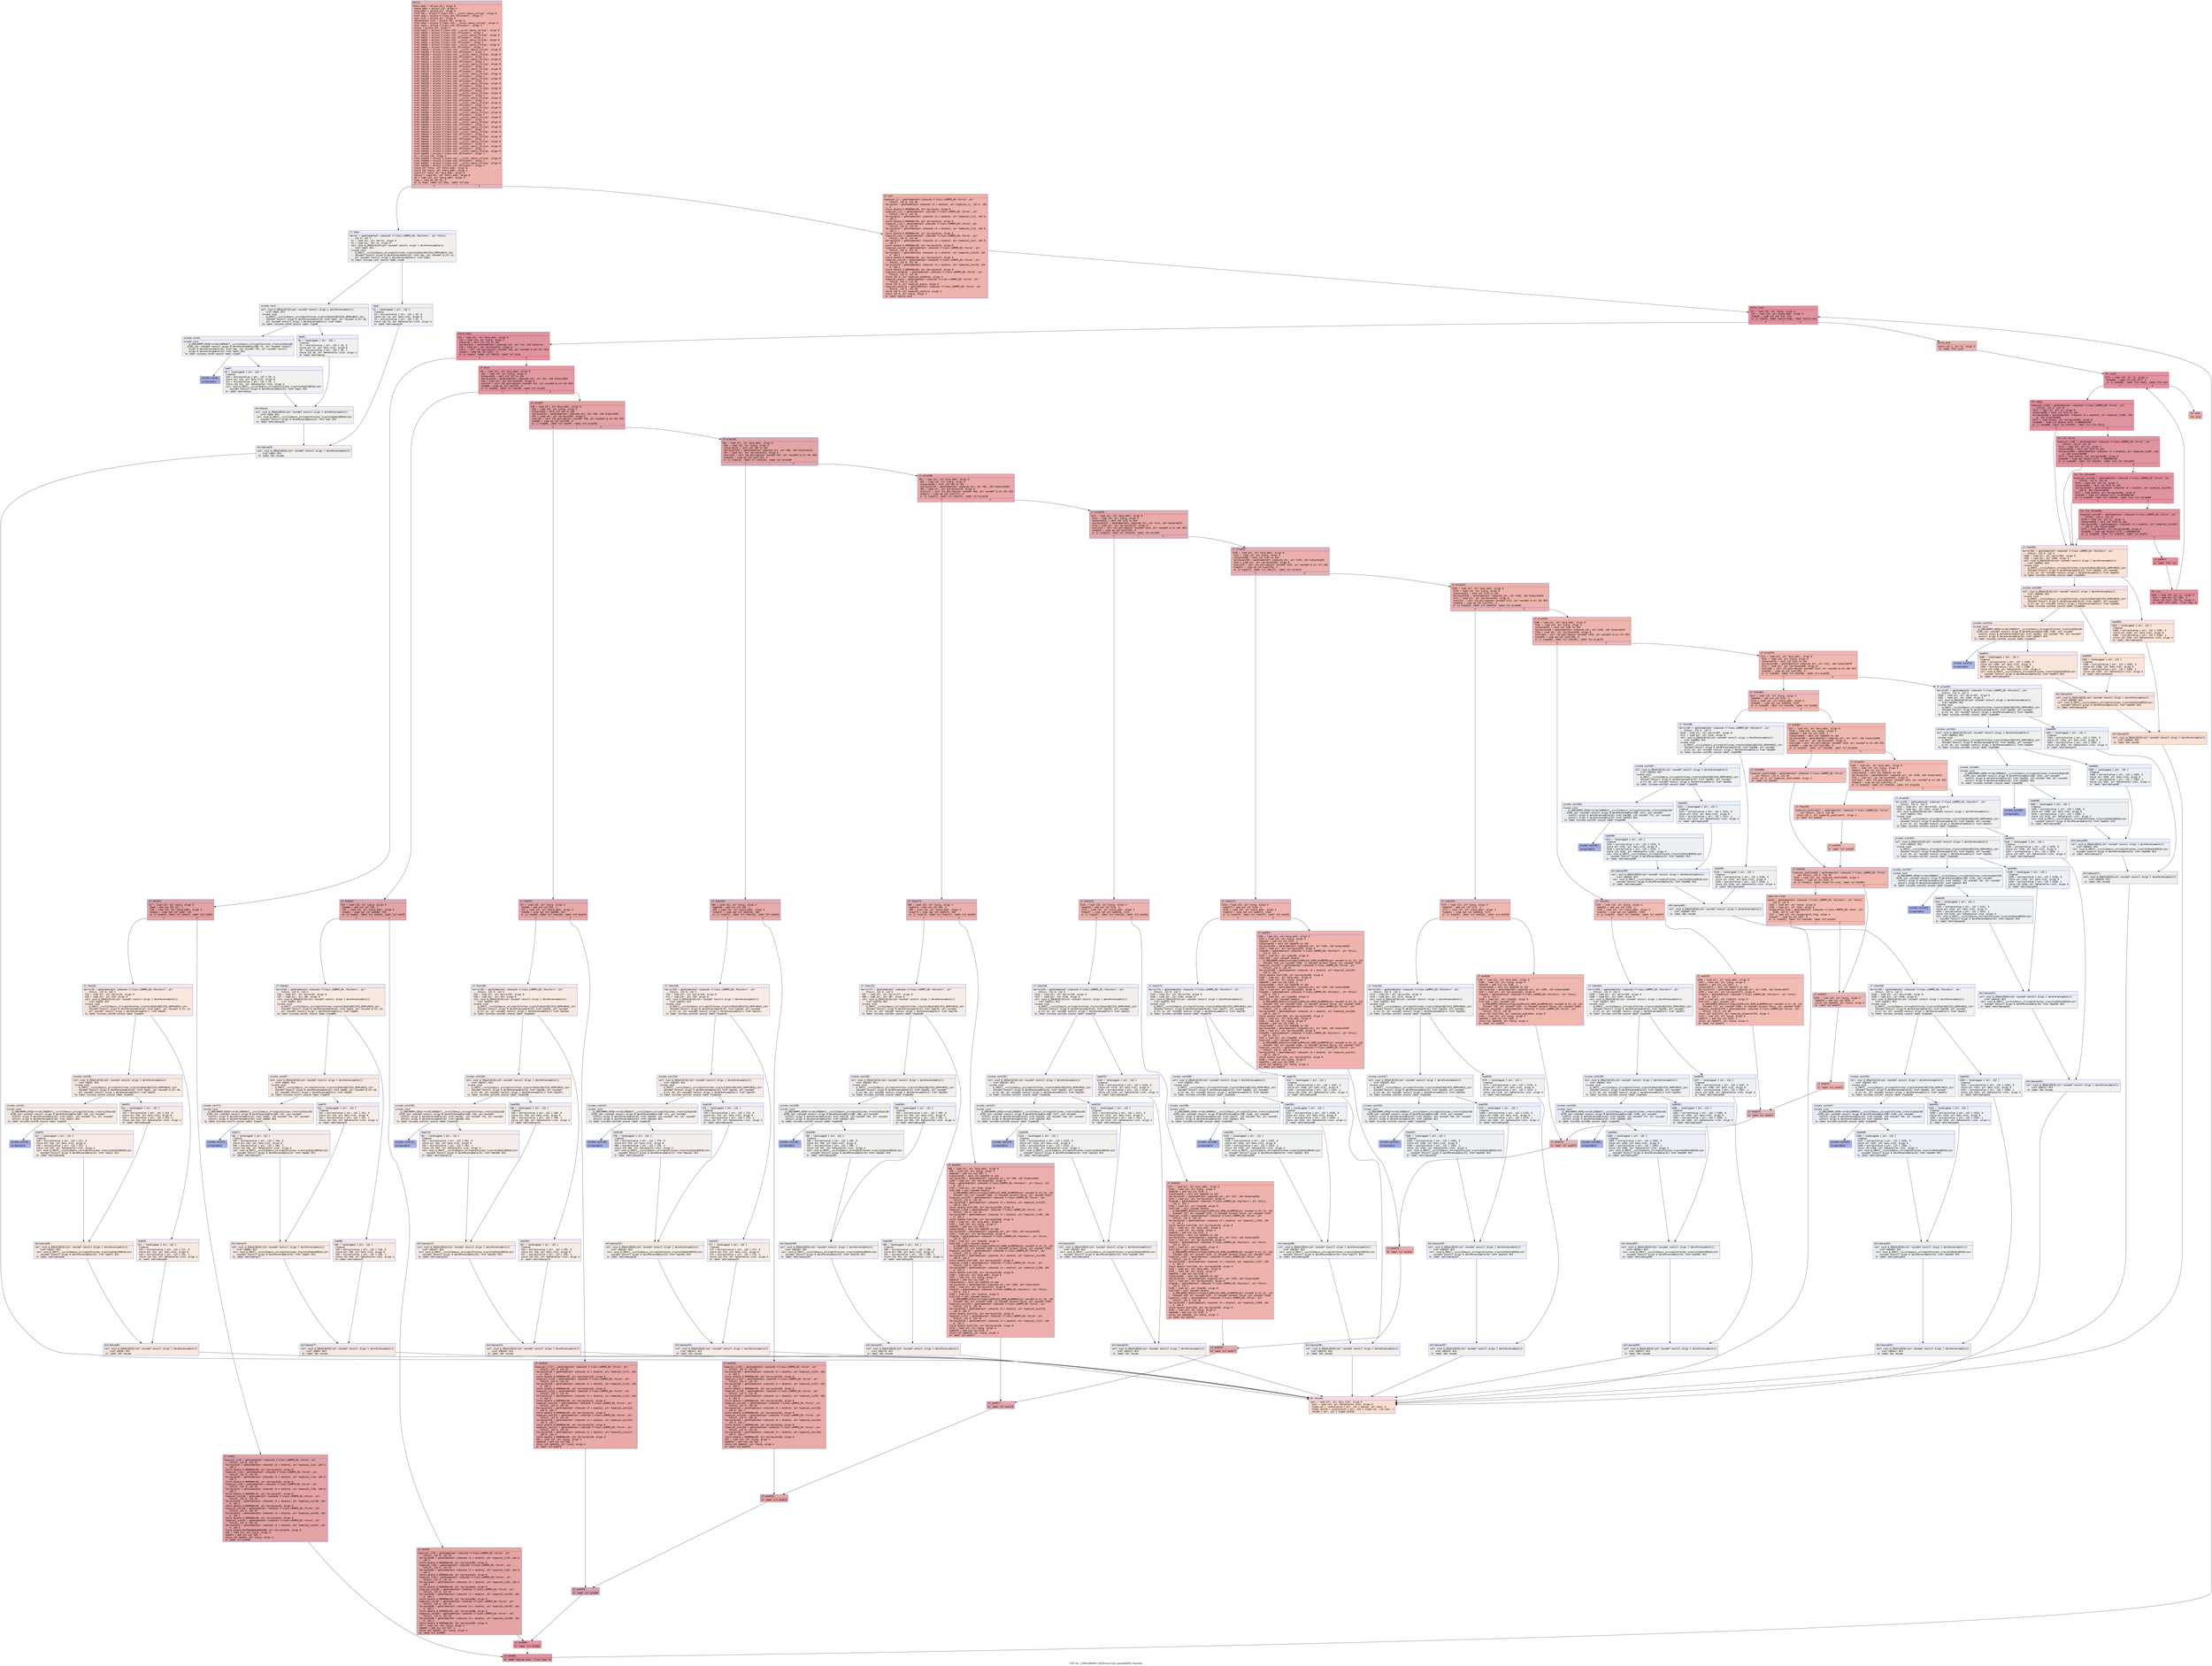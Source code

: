 digraph "CFG for '_ZN9LAMMPS_NS5Force11set_specialEiPPc' function" {
	label="CFG for '_ZN9LAMMPS_NS5Force11set_specialEiPPc' function";

	Node0x563a5e10f8b0 [shape=record,color="#3d50c3ff", style=filled, fillcolor="#d6524470" fontname="Courier",label="{entry:\l|  %this.addr = alloca ptr, align 8\l  %narg.addr = alloca i32, align 4\l  %arg.addr = alloca ptr, align 8\l  %ref.tmp = alloca %\"class.std::__cxx11::basic_string\", align 8\l  %ref.tmp2 = alloca %\"class.std::allocator\", align 1\l  %exn.slot = alloca ptr, align 8\l  %ehselector.slot = alloca i32, align 4\l  %ref.tmp3 = alloca %\"class.std::__cxx11::basic_string\", align 8\l  %ref.tmp4 = alloca %\"class.std::allocator\", align 1\l  %iarg = alloca i32, align 4\l  %ref.tmp27 = alloca %\"class.std::__cxx11::basic_string\", align 8\l  %ref.tmp28 = alloca %\"class.std::allocator\", align 1\l  %ref.tmp31 = alloca %\"class.std::__cxx11::basic_string\", align 8\l  %ref.tmp32 = alloca %\"class.std::allocator\", align 1\l  %ref.tmp64 = alloca %\"class.std::__cxx11::basic_string\", align 8\l  %ref.tmp65 = alloca %\"class.std::allocator\", align 1\l  %ref.tmp68 = alloca %\"class.std::__cxx11::basic_string\", align 8\l  %ref.tmp69 = alloca %\"class.std::allocator\", align 1\l  %ref.tmp102 = alloca %\"class.std::__cxx11::basic_string\", align 8\l  %ref.tmp103 = alloca %\"class.std::allocator\", align 1\l  %ref.tmp106 = alloca %\"class.std::__cxx11::basic_string\", align 8\l  %ref.tmp107 = alloca %\"class.std::allocator\", align 1\l  %ref.tmp140 = alloca %\"class.std::__cxx11::basic_string\", align 8\l  %ref.tmp141 = alloca %\"class.std::allocator\", align 1\l  %ref.tmp144 = alloca %\"class.std::__cxx11::basic_string\", align 8\l  %ref.tmp145 = alloca %\"class.std::allocator\", align 1\l  %ref.tmp178 = alloca %\"class.std::__cxx11::basic_string\", align 8\l  %ref.tmp179 = alloca %\"class.std::allocator\", align 1\l  %ref.tmp182 = alloca %\"class.std::__cxx11::basic_string\", align 8\l  %ref.tmp183 = alloca %\"class.std::allocator\", align 1\l  %ref.tmp230 = alloca %\"class.std::__cxx11::basic_string\", align 8\l  %ref.tmp231 = alloca %\"class.std::allocator\", align 1\l  %ref.tmp234 = alloca %\"class.std::__cxx11::basic_string\", align 8\l  %ref.tmp235 = alloca %\"class.std::allocator\", align 1\l  %ref.tmp277 = alloca %\"class.std::__cxx11::basic_string\", align 8\l  %ref.tmp278 = alloca %\"class.std::allocator\", align 1\l  %ref.tmp281 = alloca %\"class.std::__cxx11::basic_string\", align 8\l  %ref.tmp282 = alloca %\"class.std::allocator\", align 1\l  %ref.tmp324 = alloca %\"class.std::__cxx11::basic_string\", align 8\l  %ref.tmp325 = alloca %\"class.std::allocator\", align 1\l  %ref.tmp328 = alloca %\"class.std::__cxx11::basic_string\", align 8\l  %ref.tmp329 = alloca %\"class.std::allocator\", align 1\l  %ref.tmp356 = alloca %\"class.std::__cxx11::basic_string\", align 8\l  %ref.tmp357 = alloca %\"class.std::allocator\", align 1\l  %ref.tmp360 = alloca %\"class.std::__cxx11::basic_string\", align 8\l  %ref.tmp361 = alloca %\"class.std::allocator\", align 1\l  %ref.tmp388 = alloca %\"class.std::__cxx11::basic_string\", align 8\l  %ref.tmp389 = alloca %\"class.std::allocator\", align 1\l  %ref.tmp392 = alloca %\"class.std::__cxx11::basic_string\", align 8\l  %ref.tmp393 = alloca %\"class.std::allocator\", align 1\l  %ref.tmp420 = alloca %\"class.std::__cxx11::basic_string\", align 8\l  %ref.tmp421 = alloca %\"class.std::allocator\", align 1\l  %ref.tmp424 = alloca %\"class.std::__cxx11::basic_string\", align 8\l  %ref.tmp425 = alloca %\"class.std::allocator\", align 1\l  %ref.tmp440 = alloca %\"class.std::__cxx11::basic_string\", align 8\l  %ref.tmp441 = alloca %\"class.std::allocator\", align 1\l  %ref.tmp444 = alloca %\"class.std::__cxx11::basic_string\", align 8\l  %ref.tmp445 = alloca %\"class.std::allocator\", align 1\l  %ref.tmp458 = alloca %\"class.std::__cxx11::basic_string\", align 8\l  %ref.tmp459 = alloca %\"class.std::allocator\", align 1\l  %ref.tmp462 = alloca %\"class.std::__cxx11::basic_string\", align 8\l  %ref.tmp463 = alloca %\"class.std::allocator\", align 1\l  %i = alloca i32, align 4\l  %ref.tmp503 = alloca %\"class.std::__cxx11::basic_string\", align 8\l  %ref.tmp504 = alloca %\"class.std::allocator\", align 1\l  %ref.tmp507 = alloca %\"class.std::__cxx11::basic_string\", align 8\l  %ref.tmp508 = alloca %\"class.std::allocator\", align 1\l  store ptr %this, ptr %this.addr, align 8\l  store i32 %narg, ptr %narg.addr, align 4\l  store ptr %arg, ptr %arg.addr, align 8\l  %this1 = load ptr, ptr %this.addr, align 8\l  %0 = load i32, ptr %narg.addr, align 4\l  %cmp = icmp eq i32 %0, 0\l  br i1 %cmp, label %if.then, label %if.end\l|{<s0>T|<s1>F}}"];
	Node0x563a5e10f8b0:s0 -> Node0x563a5e113390[tooltip="entry -> if.then\nProbability 0.00%" ];
	Node0x563a5e10f8b0:s1 -> Node0x563a5e113400[tooltip="entry -> if.end\nProbability 100.00%" ];
	Node0x563a5e113390 [shape=record,color="#3d50c3ff", style=filled, fillcolor="#e5d8d170" fontname="Courier",label="{if.then:\l|  %error = getelementptr inbounds %\"class.LAMMPS_NS::Pointers\", ptr %this1,\l... i32 0, i32 3\l  %1 = load ptr, ptr %error, align 8\l  %2 = load ptr, ptr %1, align 8\l  call void @_ZNSaIcEC1Ev(ptr noundef nonnull align 1 dereferenceable(1)\l... %ref.tmp2) #13\l  invoke void\l... @_ZNSt7__cxx1112basic_stringIcSt11char_traitsIcESaIcEEC2IS3_EEPKcRKS3_(ptr\l... noundef nonnull align 8 dereferenceable(32) %ref.tmp, ptr noundef @.str.23,\l... ptr noundef nonnull align 1 dereferenceable(1) %ref.tmp2)\l          to label %invoke.cont unwind label %lpad\l}"];
	Node0x563a5e113390 -> Node0x563a5e113880[tooltip="if.then -> invoke.cont\nProbability 50.00%" ];
	Node0x563a5e113390 -> Node0x563a5e113900[tooltip="if.then -> lpad\nProbability 50.00%" ];
	Node0x563a5e113880 [shape=record,color="#3d50c3ff", style=filled, fillcolor="#e0dbd870" fontname="Courier",label="{invoke.cont:\l|  call void @_ZNSaIcEC1Ev(ptr noundef nonnull align 1 dereferenceable(1)\l... %ref.tmp4) #13\l  invoke void\l... @_ZNSt7__cxx1112basic_stringIcSt11char_traitsIcESaIcEEC2IS3_EEPKcRKS3_(ptr\l... noundef nonnull align 8 dereferenceable(32) %ref.tmp3, ptr noundef @.str.40,\l... ptr noundef nonnull align 1 dereferenceable(1) %ref.tmp4)\l          to label %invoke.cont6 unwind label %lpad5\l}"];
	Node0x563a5e113880 -> Node0x563a5e113c20[tooltip="invoke.cont -> invoke.cont6\nProbability 50.00%" ];
	Node0x563a5e113880 -> Node0x563a5e113c70[tooltip="invoke.cont -> lpad5\nProbability 50.00%" ];
	Node0x563a5e113c20 [shape=record,color="#3d50c3ff", style=filled, fillcolor="#dedcdb70" fontname="Courier",label="{invoke.cont6:\l|  invoke void\l... @_ZN9LAMMPS_NS5Error3allERKNSt7__cxx1112basic_stringIcSt11char_traitsIcESaIcEE\l...EiS8_(ptr noundef nonnull align 8 dereferenceable(196) %2, ptr noundef nonnull\l... align 8 dereferenceable(32) %ref.tmp, i32 noundef 702, ptr noundef nonnull\l... align 8 dereferenceable(32) %ref.tmp3) #14\l          to label %invoke.cont8 unwind label %lpad7\l}"];
	Node0x563a5e113c20 -> Node0x563a5e113bd0[tooltip="invoke.cont6 -> invoke.cont8\nProbability 0.00%" ];
	Node0x563a5e113c20 -> Node0x563a5e113f90[tooltip="invoke.cont6 -> lpad7\nProbability 100.00%" ];
	Node0x563a5e113bd0 [shape=record,color="#3d50c3ff", style=filled, fillcolor="#3d50c370" fontname="Courier",label="{invoke.cont8:\l|  unreachable\l}"];
	Node0x563a5e113900 [shape=record,color="#3d50c3ff", style=filled, fillcolor="#e0dbd870" fontname="Courier",label="{lpad:\l|  %3 = landingpad \{ ptr, i32 \}\l          cleanup\l  %4 = extractvalue \{ ptr, i32 \} %3, 0\l  store ptr %4, ptr %exn.slot, align 8\l  %5 = extractvalue \{ ptr, i32 \} %3, 1\l  store i32 %5, ptr %ehselector.slot, align 4\l  br label %ehcleanup10\l}"];
	Node0x563a5e113900 -> Node0x563a5e114410[tooltip="lpad -> ehcleanup10\nProbability 100.00%" ];
	Node0x563a5e113c70 [shape=record,color="#3d50c3ff", style=filled, fillcolor="#dedcdb70" fontname="Courier",label="{lpad5:\l|  %6 = landingpad \{ ptr, i32 \}\l          cleanup\l  %7 = extractvalue \{ ptr, i32 \} %6, 0\l  store ptr %7, ptr %exn.slot, align 8\l  %8 = extractvalue \{ ptr, i32 \} %6, 1\l  store i32 %8, ptr %ehselector.slot, align 4\l  br label %ehcleanup\l}"];
	Node0x563a5e113c70 -> Node0x563a5e114760[tooltip="lpad5 -> ehcleanup\nProbability 100.00%" ];
	Node0x563a5e113f90 [shape=record,color="#3d50c3ff", style=filled, fillcolor="#dedcdb70" fontname="Courier",label="{lpad7:\l|  %9 = landingpad \{ ptr, i32 \}\l          cleanup\l  %10 = extractvalue \{ ptr, i32 \} %9, 0\l  store ptr %10, ptr %exn.slot, align 8\l  %11 = extractvalue \{ ptr, i32 \} %9, 1\l  store i32 %11, ptr %ehselector.slot, align 4\l  call void @_ZNSt7__cxx1112basic_stringIcSt11char_traitsIcESaIcEED1Ev(ptr\l... noundef nonnull align 8 dereferenceable(32) %ref.tmp3) #13\l  br label %ehcleanup\l}"];
	Node0x563a5e113f90 -> Node0x563a5e114760[tooltip="lpad7 -> ehcleanup\nProbability 100.00%" ];
	Node0x563a5e114760 [shape=record,color="#3d50c3ff", style=filled, fillcolor="#e0dbd870" fontname="Courier",label="{ehcleanup:\l|  call void @_ZNSaIcED1Ev(ptr noundef nonnull align 1 dereferenceable(1)\l... %ref.tmp4) #13\l  call void @_ZNSt7__cxx1112basic_stringIcSt11char_traitsIcESaIcEED1Ev(ptr\l... noundef nonnull align 8 dereferenceable(32) %ref.tmp) #13\l  br label %ehcleanup10\l}"];
	Node0x563a5e114760 -> Node0x563a5e114410[tooltip="ehcleanup -> ehcleanup10\nProbability 100.00%" ];
	Node0x563a5e114410 [shape=record,color="#3d50c3ff", style=filled, fillcolor="#e5d8d170" fontname="Courier",label="{ehcleanup10:\l|  call void @_ZNSaIcED1Ev(ptr noundef nonnull align 1 dereferenceable(1)\l... %ref.tmp2) #13\l  br label %eh.resume\l}"];
	Node0x563a5e114410 -> Node0x563a5e115010[tooltip="ehcleanup10 -> eh.resume\nProbability 100.00%" ];
	Node0x563a5e113400 [shape=record,color="#3d50c3ff", style=filled, fillcolor="#d6524470" fontname="Courier",label="{if.end:\l|  %special_lj = getelementptr inbounds %\"class.LAMMPS_NS::Force\", ptr\l... %this1, i32 0, i32 43\l  %arrayidx = getelementptr inbounds [4 x double], ptr %special_lj, i64 0, i64\l... 3\l  store double 0.000000e+00, ptr %arrayidx, align 8\l  %special_lj11 = getelementptr inbounds %\"class.LAMMPS_NS::Force\", ptr\l... %this1, i32 0, i32 43\l  %arrayidx12 = getelementptr inbounds [4 x double], ptr %special_lj11, i64 0,\l... i64 2\l  store double 0.000000e+00, ptr %arrayidx12, align 8\l  %special_lj13 = getelementptr inbounds %\"class.LAMMPS_NS::Force\", ptr\l... %this1, i32 0, i32 43\l  %arrayidx14 = getelementptr inbounds [4 x double], ptr %special_lj13, i64 0,\l... i64 1\l  store double 0.000000e+00, ptr %arrayidx14, align 8\l  %special_coul = getelementptr inbounds %\"class.LAMMPS_NS::Force\", ptr\l... %this1, i32 0, i32 44\l  %arrayidx15 = getelementptr inbounds [4 x double], ptr %special_coul, i64 0,\l... i64 3\l  store double 0.000000e+00, ptr %arrayidx15, align 8\l  %special_coul16 = getelementptr inbounds %\"class.LAMMPS_NS::Force\", ptr\l... %this1, i32 0, i32 44\l  %arrayidx17 = getelementptr inbounds [4 x double], ptr %special_coul16, i64\l... 0, i64 2\l  store double 0.000000e+00, ptr %arrayidx17, align 8\l  %special_coul18 = getelementptr inbounds %\"class.LAMMPS_NS::Force\", ptr\l... %this1, i32 0, i32 44\l  %arrayidx19 = getelementptr inbounds [4 x double], ptr %special_coul18, i64\l... 0, i64 1\l  store double 0.000000e+00, ptr %arrayidx19, align 8\l  %special_dihedral = getelementptr inbounds %\"class.LAMMPS_NS::Force\", ptr\l... %this1, i32 0, i32 46\l  store i32 0, ptr %special_dihedral, align 4\l  %special_angle = getelementptr inbounds %\"class.LAMMPS_NS::Force\", ptr\l... %this1, i32 0, i32 45\l  store i32 0, ptr %special_angle, align 8\l  %special_onefive = getelementptr inbounds %\"class.LAMMPS_NS::Force\", ptr\l... %this1, i32 0, i32 48\l  store i32 0, ptr %special_onefive, align 4\l  store i32 0, ptr %iarg, align 4\l  br label %while.cond\l}"];
	Node0x563a5e113400 -> Node0x563a5e112380[tooltip="if.end -> while.cond\nProbability 100.00%" ];
	Node0x563a5e112380 [shape=record,color="#b70d28ff", style=filled, fillcolor="#b70d2870" fontname="Courier",label="{while.cond:\l|  %12 = load i32, ptr %iarg, align 4\l  %13 = load i32, ptr %narg.addr, align 4\l  %cmp20 = icmp slt i32 %12, %13\l  br i1 %cmp20, label %while.body, label %while.end\l|{<s0>T|<s1>F}}"];
	Node0x563a5e112380:s0 -> Node0x563a5e116df0[tooltip="while.cond -> while.body\nProbability 96.88%" ];
	Node0x563a5e112380:s1 -> Node0x563a5e116e40[tooltip="while.cond -> while.end\nProbability 3.12%" ];
	Node0x563a5e116df0 [shape=record,color="#b70d28ff", style=filled, fillcolor="#b70d2870" fontname="Courier",label="{while.body:\l|  %14 = load ptr, ptr %arg.addr, align 8\l  %15 = load i32, ptr %iarg, align 4\l  %idxprom = sext i32 %15 to i64\l  %arrayidx21 = getelementptr inbounds ptr, ptr %14, i64 %idxprom\l  %16 = load ptr, ptr %arrayidx21, align 8\l  %call = call i32 @strcmp(ptr noundef %16, ptr noundef @.str.41) #15\l  %cmp22 = icmp eq i32 %call, 0\l  br i1 %cmp22, label %if.then23, label %if.else\l|{<s0>T|<s1>F}}"];
	Node0x563a5e116df0:s0 -> Node0x563a5e117430[tooltip="while.body -> if.then23\nProbability 37.50%" ];
	Node0x563a5e116df0:s1 -> Node0x563a5e1174b0[tooltip="while.body -> if.else\nProbability 62.50%" ];
	Node0x563a5e117430 [shape=record,color="#3d50c3ff", style=filled, fillcolor="#c32e3170" fontname="Courier",label="{if.then23:\l|  %17 = load i32, ptr %iarg, align 4\l  %add = add nsw i32 %17, 1\l  %18 = load i32, ptr %narg.addr, align 4\l  %cmp24 = icmp sgt i32 %add, %18\l  br i1 %cmp24, label %if.then25, label %if.end41\l|{<s0>T|<s1>F}}"];
	Node0x563a5e117430:s0 -> Node0x563a5e117830[tooltip="if.then23 -> if.then25\nProbability 0.00%" ];
	Node0x563a5e117430:s1 -> Node0x563a5e1178b0[tooltip="if.then23 -> if.end41\nProbability 100.00%" ];
	Node0x563a5e117830 [shape=record,color="#3d50c3ff", style=filled, fillcolor="#f2cab570" fontname="Courier",label="{if.then25:\l|  %error26 = getelementptr inbounds %\"class.LAMMPS_NS::Pointers\", ptr\l... %this1, i32 0, i32 3\l  %19 = load ptr, ptr %error26, align 8\l  %20 = load ptr, ptr %19, align 8\l  call void @_ZNSaIcEC1Ev(ptr noundef nonnull align 1 dereferenceable(1)\l... %ref.tmp28) #13\l  invoke void\l... @_ZNSt7__cxx1112basic_stringIcSt11char_traitsIcESaIcEEC2IS3_EEPKcRKS3_(ptr\l... noundef nonnull align 8 dereferenceable(32) %ref.tmp27, ptr noundef @.str.23,\l... ptr noundef nonnull align 1 dereferenceable(1) %ref.tmp28)\l          to label %invoke.cont30 unwind label %lpad29\l}"];
	Node0x563a5e117830 -> Node0x563a5e117da0[tooltip="if.then25 -> invoke.cont30\nProbability 50.00%" ];
	Node0x563a5e117830 -> Node0x563a5e117e20[tooltip="if.then25 -> lpad29\nProbability 50.00%" ];
	Node0x563a5e117da0 [shape=record,color="#3d50c3ff", style=filled, fillcolor="#efcebd70" fontname="Courier",label="{invoke.cont30:\l|  call void @_ZNSaIcEC1Ev(ptr noundef nonnull align 1 dereferenceable(1)\l... %ref.tmp32) #13\l  invoke void\l... @_ZNSt7__cxx1112basic_stringIcSt11char_traitsIcESaIcEEC2IS3_EEPKcRKS3_(ptr\l... noundef nonnull align 8 dereferenceable(32) %ref.tmp31, ptr noundef @.str.40,\l... ptr noundef nonnull align 1 dereferenceable(1) %ref.tmp32)\l          to label %invoke.cont34 unwind label %lpad33\l}"];
	Node0x563a5e117da0 -> Node0x563a5e1181a0[tooltip="invoke.cont30 -> invoke.cont34\nProbability 50.00%" ];
	Node0x563a5e117da0 -> Node0x563a5e1181f0[tooltip="invoke.cont30 -> lpad33\nProbability 50.00%" ];
	Node0x563a5e1181a0 [shape=record,color="#3d50c3ff", style=filled, fillcolor="#ecd3c570" fontname="Courier",label="{invoke.cont34:\l|  invoke void\l... @_ZN9LAMMPS_NS5Error3allERKNSt7__cxx1112basic_stringIcSt11char_traitsIcESaIcEE\l...EiS8_(ptr noundef nonnull align 8 dereferenceable(196) %20, ptr noundef\l... nonnull align 8 dereferenceable(32) %ref.tmp27, i32 noundef 714, ptr noundef\l... nonnull align 8 dereferenceable(32) %ref.tmp31) #14\l          to label %invoke.cont36 unwind label %lpad35\l}"];
	Node0x563a5e1181a0 -> Node0x563a5e118150[tooltip="invoke.cont34 -> invoke.cont36\nProbability 0.00%" ];
	Node0x563a5e1181a0 -> Node0x563a5e118510[tooltip="invoke.cont34 -> lpad35\nProbability 100.00%" ];
	Node0x563a5e118150 [shape=record,color="#3d50c3ff", style=filled, fillcolor="#3d50c370" fontname="Courier",label="{invoke.cont36:\l|  unreachable\l}"];
	Node0x563a5e117e20 [shape=record,color="#3d50c3ff", style=filled, fillcolor="#efcebd70" fontname="Courier",label="{lpad29:\l|  %21 = landingpad \{ ptr, i32 \}\l          cleanup\l  %22 = extractvalue \{ ptr, i32 \} %21, 0\l  store ptr %22, ptr %exn.slot, align 8\l  %23 = extractvalue \{ ptr, i32 \} %21, 1\l  store i32 %23, ptr %ehselector.slot, align 4\l  br label %ehcleanup40\l}"];
	Node0x563a5e117e20 -> Node0x563a5e118ad0[tooltip="lpad29 -> ehcleanup40\nProbability 100.00%" ];
	Node0x563a5e1181f0 [shape=record,color="#3d50c3ff", style=filled, fillcolor="#ecd3c570" fontname="Courier",label="{lpad33:\l|  %24 = landingpad \{ ptr, i32 \}\l          cleanup\l  %25 = extractvalue \{ ptr, i32 \} %24, 0\l  store ptr %25, ptr %exn.slot, align 8\l  %26 = extractvalue \{ ptr, i32 \} %24, 1\l  store i32 %26, ptr %ehselector.slot, align 4\l  br label %ehcleanup38\l}"];
	Node0x563a5e1181f0 -> Node0x563a5e118e20[tooltip="lpad33 -> ehcleanup38\nProbability 100.00%" ];
	Node0x563a5e118510 [shape=record,color="#3d50c3ff", style=filled, fillcolor="#ecd3c570" fontname="Courier",label="{lpad35:\l|  %27 = landingpad \{ ptr, i32 \}\l          cleanup\l  %28 = extractvalue \{ ptr, i32 \} %27, 0\l  store ptr %28, ptr %exn.slot, align 8\l  %29 = extractvalue \{ ptr, i32 \} %27, 1\l  store i32 %29, ptr %ehselector.slot, align 4\l  call void @_ZNSt7__cxx1112basic_stringIcSt11char_traitsIcESaIcEED1Ev(ptr\l... noundef nonnull align 8 dereferenceable(32) %ref.tmp31) #13\l  br label %ehcleanup38\l}"];
	Node0x563a5e118510 -> Node0x563a5e118e20[tooltip="lpad35 -> ehcleanup38\nProbability 100.00%" ];
	Node0x563a5e118e20 [shape=record,color="#3d50c3ff", style=filled, fillcolor="#efcebd70" fontname="Courier",label="{ehcleanup38:\l|  call void @_ZNSaIcED1Ev(ptr noundef nonnull align 1 dereferenceable(1)\l... %ref.tmp32) #13\l  call void @_ZNSt7__cxx1112basic_stringIcSt11char_traitsIcESaIcEED1Ev(ptr\l... noundef nonnull align 8 dereferenceable(32) %ref.tmp27) #13\l  br label %ehcleanup40\l}"];
	Node0x563a5e118e20 -> Node0x563a5e118ad0[tooltip="ehcleanup38 -> ehcleanup40\nProbability 100.00%" ];
	Node0x563a5e118ad0 [shape=record,color="#3d50c3ff", style=filled, fillcolor="#f2cab570" fontname="Courier",label="{ehcleanup40:\l|  call void @_ZNSaIcED1Ev(ptr noundef nonnull align 1 dereferenceable(1)\l... %ref.tmp28) #13\l  br label %eh.resume\l}"];
	Node0x563a5e118ad0 -> Node0x563a5e115010[tooltip="ehcleanup40 -> eh.resume\nProbability 100.00%" ];
	Node0x563a5e1178b0 [shape=record,color="#3d50c3ff", style=filled, fillcolor="#c32e3170" fontname="Courier",label="{if.end41:\l|  %special_lj42 = getelementptr inbounds %\"class.LAMMPS_NS::Force\", ptr\l... %this1, i32 0, i32 43\l  %arrayidx43 = getelementptr inbounds [4 x double], ptr %special_lj42, i64 0,\l... i64 1\l  store double 0.000000e+00, ptr %arrayidx43, align 8\l  %special_lj44 = getelementptr inbounds %\"class.LAMMPS_NS::Force\", ptr\l... %this1, i32 0, i32 43\l  %arrayidx45 = getelementptr inbounds [4 x double], ptr %special_lj44, i64 0,\l... i64 2\l  store double 0.000000e+00, ptr %arrayidx45, align 8\l  %special_lj46 = getelementptr inbounds %\"class.LAMMPS_NS::Force\", ptr\l... %this1, i32 0, i32 43\l  %arrayidx47 = getelementptr inbounds [4 x double], ptr %special_lj46, i64 0,\l... i64 3\l  store double 5.000000e-01, ptr %arrayidx47, align 8\l  %special_coul48 = getelementptr inbounds %\"class.LAMMPS_NS::Force\", ptr\l... %this1, i32 0, i32 44\l  %arrayidx49 = getelementptr inbounds [4 x double], ptr %special_coul48, i64\l... 0, i64 1\l  store double 0.000000e+00, ptr %arrayidx49, align 8\l  %special_coul50 = getelementptr inbounds %\"class.LAMMPS_NS::Force\", ptr\l... %this1, i32 0, i32 44\l  %arrayidx51 = getelementptr inbounds [4 x double], ptr %special_coul50, i64\l... 0, i64 2\l  store double 0.000000e+00, ptr %arrayidx51, align 8\l  %special_coul52 = getelementptr inbounds %\"class.LAMMPS_NS::Force\", ptr\l... %this1, i32 0, i32 44\l  %arrayidx53 = getelementptr inbounds [4 x double], ptr %special_coul52, i64\l... 0, i64 3\l  store double 0x3FEAAAAAAAAAAAAB, ptr %arrayidx53, align 8\l  %30 = load i32, ptr %iarg, align 4\l  %add54 = add nsw i32 %30, 1\l  store i32 %add54, ptr %iarg, align 4\l  br label %if.end481\l}"];
	Node0x563a5e1178b0 -> Node0x563a5e11a800[tooltip="if.end41 -> if.end481\nProbability 100.00%" ];
	Node0x563a5e1174b0 [shape=record,color="#b70d28ff", style=filled, fillcolor="#bb1b2c70" fontname="Courier",label="{if.else:\l|  %31 = load ptr, ptr %arg.addr, align 8\l  %32 = load i32, ptr %iarg, align 4\l  %idxprom55 = sext i32 %32 to i64\l  %arrayidx56 = getelementptr inbounds ptr, ptr %31, i64 %idxprom55\l  %33 = load ptr, ptr %arrayidx56, align 8\l  %call57 = call i32 @strcmp(ptr noundef %33, ptr noundef @.str.42) #15\l  %cmp58 = icmp eq i32 %call57, 0\l  br i1 %cmp58, label %if.then59, label %if.else92\l|{<s0>T|<s1>F}}"];
	Node0x563a5e1174b0:s0 -> Node0x563a5e11ade0[tooltip="if.else -> if.then59\nProbability 37.50%" ];
	Node0x563a5e1174b0:s1 -> Node0x563a5e11ae60[tooltip="if.else -> if.else92\nProbability 62.50%" ];
	Node0x563a5e11ade0 [shape=record,color="#3d50c3ff", style=filled, fillcolor="#c5333470" fontname="Courier",label="{if.then59:\l|  %34 = load i32, ptr %iarg, align 4\l  %add60 = add nsw i32 %34, 1\l  %35 = load i32, ptr %narg.addr, align 4\l  %cmp61 = icmp sgt i32 %add60, %35\l  br i1 %cmp61, label %if.then62, label %if.end78\l|{<s0>T|<s1>F}}"];
	Node0x563a5e11ade0:s0 -> Node0x563a5e11b1f0[tooltip="if.then59 -> if.then62\nProbability 0.00%" ];
	Node0x563a5e11ade0:s1 -> Node0x563a5e11b270[tooltip="if.then59 -> if.end78\nProbability 100.00%" ];
	Node0x563a5e11b1f0 [shape=record,color="#3d50c3ff", style=filled, fillcolor="#efcebd70" fontname="Courier",label="{if.then62:\l|  %error63 = getelementptr inbounds %\"class.LAMMPS_NS::Pointers\", ptr\l... %this1, i32 0, i32 3\l  %36 = load ptr, ptr %error63, align 8\l  %37 = load ptr, ptr %36, align 8\l  call void @_ZNSaIcEC1Ev(ptr noundef nonnull align 1 dereferenceable(1)\l... %ref.tmp65) #13\l  invoke void\l... @_ZNSt7__cxx1112basic_stringIcSt11char_traitsIcESaIcEEC2IS3_EEPKcRKS3_(ptr\l... noundef nonnull align 8 dereferenceable(32) %ref.tmp64, ptr noundef @.str.23,\l... ptr noundef nonnull align 1 dereferenceable(1) %ref.tmp65)\l          to label %invoke.cont67 unwind label %lpad66\l}"];
	Node0x563a5e11b1f0 -> Node0x563a5e11b700[tooltip="if.then62 -> invoke.cont67\nProbability 50.00%" ];
	Node0x563a5e11b1f0 -> Node0x563a5e11b780[tooltip="if.then62 -> lpad66\nProbability 50.00%" ];
	Node0x563a5e11b700 [shape=record,color="#3d50c3ff", style=filled, fillcolor="#eed0c070" fontname="Courier",label="{invoke.cont67:\l|  call void @_ZNSaIcEC1Ev(ptr noundef nonnull align 1 dereferenceable(1)\l... %ref.tmp69) #13\l  invoke void\l... @_ZNSt7__cxx1112basic_stringIcSt11char_traitsIcESaIcEEC2IS3_EEPKcRKS3_(ptr\l... noundef nonnull align 8 dereferenceable(32) %ref.tmp68, ptr noundef @.str.40,\l... ptr noundef nonnull align 1 dereferenceable(1) %ref.tmp69)\l          to label %invoke.cont71 unwind label %lpad70\l}"];
	Node0x563a5e11b700 -> Node0x563a5e11baa0[tooltip="invoke.cont67 -> invoke.cont71\nProbability 50.00%" ];
	Node0x563a5e11b700 -> Node0x563a5e11baf0[tooltip="invoke.cont67 -> lpad70\nProbability 50.00%" ];
	Node0x563a5e11baa0 [shape=record,color="#3d50c3ff", style=filled, fillcolor="#ead5c970" fontname="Courier",label="{invoke.cont71:\l|  invoke void\l... @_ZN9LAMMPS_NS5Error3allERKNSt7__cxx1112basic_stringIcSt11char_traitsIcESaIcEE\l...EiS8_(ptr noundef nonnull align 8 dereferenceable(196) %37, ptr noundef\l... nonnull align 8 dereferenceable(32) %ref.tmp64, i32 noundef 723, ptr noundef\l... nonnull align 8 dereferenceable(32) %ref.tmp68) #14\l          to label %invoke.cont73 unwind label %lpad72\l}"];
	Node0x563a5e11baa0 -> Node0x563a5e11ba50[tooltip="invoke.cont71 -> invoke.cont73\nProbability 0.00%" ];
	Node0x563a5e11baa0 -> Node0x563a5e11be10[tooltip="invoke.cont71 -> lpad72\nProbability 100.00%" ];
	Node0x563a5e11ba50 [shape=record,color="#3d50c3ff", style=filled, fillcolor="#3d50c370" fontname="Courier",label="{invoke.cont73:\l|  unreachable\l}"];
	Node0x563a5e11b780 [shape=record,color="#3d50c3ff", style=filled, fillcolor="#eed0c070" fontname="Courier",label="{lpad66:\l|  %38 = landingpad \{ ptr, i32 \}\l          cleanup\l  %39 = extractvalue \{ ptr, i32 \} %38, 0\l  store ptr %39, ptr %exn.slot, align 8\l  %40 = extractvalue \{ ptr, i32 \} %38, 1\l  store i32 %40, ptr %ehselector.slot, align 4\l  br label %ehcleanup77\l}"];
	Node0x563a5e11b780 -> Node0x563a5e11c3d0[tooltip="lpad66 -> ehcleanup77\nProbability 100.00%" ];
	Node0x563a5e11baf0 [shape=record,color="#3d50c3ff", style=filled, fillcolor="#ead5c970" fontname="Courier",label="{lpad70:\l|  %41 = landingpad \{ ptr, i32 \}\l          cleanup\l  %42 = extractvalue \{ ptr, i32 \} %41, 0\l  store ptr %42, ptr %exn.slot, align 8\l  %43 = extractvalue \{ ptr, i32 \} %41, 1\l  store i32 %43, ptr %ehselector.slot, align 4\l  br label %ehcleanup75\l}"];
	Node0x563a5e11baf0 -> Node0x563a5e11c720[tooltip="lpad70 -> ehcleanup75\nProbability 100.00%" ];
	Node0x563a5e11be10 [shape=record,color="#3d50c3ff", style=filled, fillcolor="#ead5c970" fontname="Courier",label="{lpad72:\l|  %44 = landingpad \{ ptr, i32 \}\l          cleanup\l  %45 = extractvalue \{ ptr, i32 \} %44, 0\l  store ptr %45, ptr %exn.slot, align 8\l  %46 = extractvalue \{ ptr, i32 \} %44, 1\l  store i32 %46, ptr %ehselector.slot, align 4\l  call void @_ZNSt7__cxx1112basic_stringIcSt11char_traitsIcESaIcEED1Ev(ptr\l... noundef nonnull align 8 dereferenceable(32) %ref.tmp68) #13\l  br label %ehcleanup75\l}"];
	Node0x563a5e11be10 -> Node0x563a5e11c720[tooltip="lpad72 -> ehcleanup75\nProbability 100.00%" ];
	Node0x563a5e11c720 [shape=record,color="#3d50c3ff", style=filled, fillcolor="#eed0c070" fontname="Courier",label="{ehcleanup75:\l|  call void @_ZNSaIcED1Ev(ptr noundef nonnull align 1 dereferenceable(1)\l... %ref.tmp69) #13\l  call void @_ZNSt7__cxx1112basic_stringIcSt11char_traitsIcESaIcEED1Ev(ptr\l... noundef nonnull align 8 dereferenceable(32) %ref.tmp64) #13\l  br label %ehcleanup77\l}"];
	Node0x563a5e11c720 -> Node0x563a5e11c3d0[tooltip="ehcleanup75 -> ehcleanup77\nProbability 100.00%" ];
	Node0x563a5e11c3d0 [shape=record,color="#3d50c3ff", style=filled, fillcolor="#efcebd70" fontname="Courier",label="{ehcleanup77:\l|  call void @_ZNSaIcED1Ev(ptr noundef nonnull align 1 dereferenceable(1)\l... %ref.tmp65) #13\l  br label %eh.resume\l}"];
	Node0x563a5e11c3d0 -> Node0x563a5e115010[tooltip="ehcleanup77 -> eh.resume\nProbability 100.00%" ];
	Node0x563a5e11b270 [shape=record,color="#3d50c3ff", style=filled, fillcolor="#c5333470" fontname="Courier",label="{if.end78:\l|  %special_lj79 = getelementptr inbounds %\"class.LAMMPS_NS::Force\", ptr\l... %this1, i32 0, i32 43\l  %arrayidx80 = getelementptr inbounds [4 x double], ptr %special_lj79, i64 0,\l... i64 1\l  store double 0.000000e+00, ptr %arrayidx80, align 8\l  %special_lj81 = getelementptr inbounds %\"class.LAMMPS_NS::Force\", ptr\l... %this1, i32 0, i32 43\l  %arrayidx82 = getelementptr inbounds [4 x double], ptr %special_lj81, i64 0,\l... i64 2\l  store double 0.000000e+00, ptr %arrayidx82, align 8\l  %special_lj83 = getelementptr inbounds %\"class.LAMMPS_NS::Force\", ptr\l... %this1, i32 0, i32 43\l  %arrayidx84 = getelementptr inbounds [4 x double], ptr %special_lj83, i64 0,\l... i64 3\l  store double 0.000000e+00, ptr %arrayidx84, align 8\l  %special_coul85 = getelementptr inbounds %\"class.LAMMPS_NS::Force\", ptr\l... %this1, i32 0, i32 44\l  %arrayidx86 = getelementptr inbounds [4 x double], ptr %special_coul85, i64\l... 0, i64 1\l  store double 0.000000e+00, ptr %arrayidx86, align 8\l  %special_coul87 = getelementptr inbounds %\"class.LAMMPS_NS::Force\", ptr\l... %this1, i32 0, i32 44\l  %arrayidx88 = getelementptr inbounds [4 x double], ptr %special_coul87, i64\l... 0, i64 2\l  store double 0.000000e+00, ptr %arrayidx88, align 8\l  %special_coul89 = getelementptr inbounds %\"class.LAMMPS_NS::Force\", ptr\l... %this1, i32 0, i32 44\l  %arrayidx90 = getelementptr inbounds [4 x double], ptr %special_coul89, i64\l... 0, i64 3\l  store double 0.000000e+00, ptr %arrayidx90, align 8\l  %47 = load i32, ptr %iarg, align 4\l  %add91 = add nsw i32 %47, 1\l  store i32 %add91, ptr %iarg, align 4\l  br label %if.end480\l}"];
	Node0x563a5e11b270 -> Node0x563a5e11e8d0[tooltip="if.end78 -> if.end480\nProbability 100.00%" ];
	Node0x563a5e11ae60 [shape=record,color="#3d50c3ff", style=filled, fillcolor="#c32e3170" fontname="Courier",label="{if.else92:\l|  %48 = load ptr, ptr %arg.addr, align 8\l  %49 = load i32, ptr %iarg, align 4\l  %idxprom93 = sext i32 %49 to i64\l  %arrayidx94 = getelementptr inbounds ptr, ptr %48, i64 %idxprom93\l  %50 = load ptr, ptr %arrayidx94, align 8\l  %call95 = call i32 @strcmp(ptr noundef %50, ptr noundef @.str.43) #15\l  %cmp96 = icmp eq i32 %call95, 0\l  br i1 %cmp96, label %if.then97, label %if.else130\l|{<s0>T|<s1>F}}"];
	Node0x563a5e11ae60:s0 -> Node0x563a5e11eeb0[tooltip="if.else92 -> if.then97\nProbability 37.50%" ];
	Node0x563a5e11ae60:s1 -> Node0x563a5e11ef30[tooltip="if.else92 -> if.else130\nProbability 62.50%" ];
	Node0x563a5e11eeb0 [shape=record,color="#3d50c3ff", style=filled, fillcolor="#ca3b3770" fontname="Courier",label="{if.then97:\l|  %51 = load i32, ptr %iarg, align 4\l  %add98 = add nsw i32 %51, 1\l  %52 = load i32, ptr %narg.addr, align 4\l  %cmp99 = icmp sgt i32 %add98, %52\l  br i1 %cmp99, label %if.then100, label %if.end116\l|{<s0>T|<s1>F}}"];
	Node0x563a5e11eeb0:s0 -> Node0x563a5e11f2c0[tooltip="if.then97 -> if.then100\nProbability 0.00%" ];
	Node0x563a5e11eeb0:s1 -> Node0x563a5e11f340[tooltip="if.then97 -> if.end116\nProbability 100.00%" ];
	Node0x563a5e11f2c0 [shape=record,color="#3d50c3ff", style=filled, fillcolor="#eed0c070" fontname="Courier",label="{if.then100:\l|  %error101 = getelementptr inbounds %\"class.LAMMPS_NS::Pointers\", ptr\l... %this1, i32 0, i32 3\l  %53 = load ptr, ptr %error101, align 8\l  %54 = load ptr, ptr %53, align 8\l  call void @_ZNSaIcEC1Ev(ptr noundef nonnull align 1 dereferenceable(1)\l... %ref.tmp103) #13\l  invoke void\l... @_ZNSt7__cxx1112basic_stringIcSt11char_traitsIcESaIcEEC2IS3_EEPKcRKS3_(ptr\l... noundef nonnull align 8 dereferenceable(32) %ref.tmp102, ptr noundef\l... @.str.23, ptr noundef nonnull align 1 dereferenceable(1) %ref.tmp103)\l          to label %invoke.cont105 unwind label %lpad104\l}"];
	Node0x563a5e11f2c0 -> Node0x563a5e11f7e0[tooltip="if.then100 -> invoke.cont105\nProbability 50.00%" ];
	Node0x563a5e11f2c0 -> Node0x563a5e11f860[tooltip="if.then100 -> lpad104\nProbability 50.00%" ];
	Node0x563a5e11f7e0 [shape=record,color="#3d50c3ff", style=filled, fillcolor="#ead5c970" fontname="Courier",label="{invoke.cont105:\l|  call void @_ZNSaIcEC1Ev(ptr noundef nonnull align 1 dereferenceable(1)\l... %ref.tmp107) #13\l  invoke void\l... @_ZNSt7__cxx1112basic_stringIcSt11char_traitsIcESaIcEEC2IS3_EEPKcRKS3_(ptr\l... noundef nonnull align 8 dereferenceable(32) %ref.tmp106, ptr noundef\l... @.str.40, ptr noundef nonnull align 1 dereferenceable(1) %ref.tmp107)\l          to label %invoke.cont109 unwind label %lpad108\l}"];
	Node0x563a5e11f7e0 -> Node0x563a5e11fb80[tooltip="invoke.cont105 -> invoke.cont109\nProbability 50.00%" ];
	Node0x563a5e11f7e0 -> Node0x563a5e11fbd0[tooltip="invoke.cont105 -> lpad108\nProbability 50.00%" ];
	Node0x563a5e11fb80 [shape=record,color="#3d50c3ff", style=filled, fillcolor="#e8d6cc70" fontname="Courier",label="{invoke.cont109:\l|  invoke void\l... @_ZN9LAMMPS_NS5Error3allERKNSt7__cxx1112basic_stringIcSt11char_traitsIcESaIcEE\l...EiS8_(ptr noundef nonnull align 8 dereferenceable(196) %54, ptr noundef\l... nonnull align 8 dereferenceable(32) %ref.tmp102, i32 noundef 732, ptr noundef\l... nonnull align 8 dereferenceable(32) %ref.tmp106) #14\l          to label %invoke.cont111 unwind label %lpad110\l}"];
	Node0x563a5e11fb80 -> Node0x563a5e11fb30[tooltip="invoke.cont109 -> invoke.cont111\nProbability 0.00%" ];
	Node0x563a5e11fb80 -> Node0x563a5e11fef0[tooltip="invoke.cont109 -> lpad110\nProbability 100.00%" ];
	Node0x563a5e11fb30 [shape=record,color="#3d50c3ff", style=filled, fillcolor="#3d50c370" fontname="Courier",label="{invoke.cont111:\l|  unreachable\l}"];
	Node0x563a5e11f860 [shape=record,color="#3d50c3ff", style=filled, fillcolor="#ead5c970" fontname="Courier",label="{lpad104:\l|  %55 = landingpad \{ ptr, i32 \}\l          cleanup\l  %56 = extractvalue \{ ptr, i32 \} %55, 0\l  store ptr %56, ptr %exn.slot, align 8\l  %57 = extractvalue \{ ptr, i32 \} %55, 1\l  store i32 %57, ptr %ehselector.slot, align 4\l  br label %ehcleanup115\l}"];
	Node0x563a5e11f860 -> Node0x563a5e1204b0[tooltip="lpad104 -> ehcleanup115\nProbability 100.00%" ];
	Node0x563a5e11fbd0 [shape=record,color="#3d50c3ff", style=filled, fillcolor="#e8d6cc70" fontname="Courier",label="{lpad108:\l|  %58 = landingpad \{ ptr, i32 \}\l          cleanup\l  %59 = extractvalue \{ ptr, i32 \} %58, 0\l  store ptr %59, ptr %exn.slot, align 8\l  %60 = extractvalue \{ ptr, i32 \} %58, 1\l  store i32 %60, ptr %ehselector.slot, align 4\l  br label %ehcleanup113\l}"];
	Node0x563a5e11fbd0 -> Node0x563a5e120800[tooltip="lpad108 -> ehcleanup113\nProbability 100.00%" ];
	Node0x563a5e11fef0 [shape=record,color="#3d50c3ff", style=filled, fillcolor="#e8d6cc70" fontname="Courier",label="{lpad110:\l|  %61 = landingpad \{ ptr, i32 \}\l          cleanup\l  %62 = extractvalue \{ ptr, i32 \} %61, 0\l  store ptr %62, ptr %exn.slot, align 8\l  %63 = extractvalue \{ ptr, i32 \} %61, 1\l  store i32 %63, ptr %ehselector.slot, align 4\l  call void @_ZNSt7__cxx1112basic_stringIcSt11char_traitsIcESaIcEED1Ev(ptr\l... noundef nonnull align 8 dereferenceable(32) %ref.tmp106) #13\l  br label %ehcleanup113\l}"];
	Node0x563a5e11fef0 -> Node0x563a5e120800[tooltip="lpad110 -> ehcleanup113\nProbability 100.00%" ];
	Node0x563a5e120800 [shape=record,color="#3d50c3ff", style=filled, fillcolor="#ead5c970" fontname="Courier",label="{ehcleanup113:\l|  call void @_ZNSaIcED1Ev(ptr noundef nonnull align 1 dereferenceable(1)\l... %ref.tmp107) #13\l  call void @_ZNSt7__cxx1112basic_stringIcSt11char_traitsIcESaIcEED1Ev(ptr\l... noundef nonnull align 8 dereferenceable(32) %ref.tmp102) #13\l  br label %ehcleanup115\l}"];
	Node0x563a5e120800 -> Node0x563a5e1204b0[tooltip="ehcleanup113 -> ehcleanup115\nProbability 100.00%" ];
	Node0x563a5e1204b0 [shape=record,color="#3d50c3ff", style=filled, fillcolor="#eed0c070" fontname="Courier",label="{ehcleanup115:\l|  call void @_ZNSaIcED1Ev(ptr noundef nonnull align 1 dereferenceable(1)\l... %ref.tmp103) #13\l  br label %eh.resume\l}"];
	Node0x563a5e1204b0 -> Node0x563a5e115010[tooltip="ehcleanup115 -> eh.resume\nProbability 100.00%" ];
	Node0x563a5e11f340 [shape=record,color="#3d50c3ff", style=filled, fillcolor="#ca3b3770" fontname="Courier",label="{if.end116:\l|  %special_lj117 = getelementptr inbounds %\"class.LAMMPS_NS::Force\", ptr\l... %this1, i32 0, i32 43\l  %arrayidx118 = getelementptr inbounds [4 x double], ptr %special_lj117, i64\l... 0, i64 1\l  store double 0.000000e+00, ptr %arrayidx118, align 8\l  %special_lj119 = getelementptr inbounds %\"class.LAMMPS_NS::Force\", ptr\l... %this1, i32 0, i32 43\l  %arrayidx120 = getelementptr inbounds [4 x double], ptr %special_lj119, i64\l... 0, i64 2\l  store double 0.000000e+00, ptr %arrayidx120, align 8\l  %special_lj121 = getelementptr inbounds %\"class.LAMMPS_NS::Force\", ptr\l... %this1, i32 0, i32 43\l  %arrayidx122 = getelementptr inbounds [4 x double], ptr %special_lj121, i64\l... 0, i64 3\l  store double 1.000000e+00, ptr %arrayidx122, align 8\l  %special_coul123 = getelementptr inbounds %\"class.LAMMPS_NS::Force\", ptr\l... %this1, i32 0, i32 44\l  %arrayidx124 = getelementptr inbounds [4 x double], ptr %special_coul123,\l... i64 0, i64 1\l  store double 0.000000e+00, ptr %arrayidx124, align 8\l  %special_coul125 = getelementptr inbounds %\"class.LAMMPS_NS::Force\", ptr\l... %this1, i32 0, i32 44\l  %arrayidx126 = getelementptr inbounds [4 x double], ptr %special_coul125,\l... i64 0, i64 2\l  store double 0.000000e+00, ptr %arrayidx126, align 8\l  %special_coul127 = getelementptr inbounds %\"class.LAMMPS_NS::Force\", ptr\l... %this1, i32 0, i32 44\l  %arrayidx128 = getelementptr inbounds [4 x double], ptr %special_coul127,\l... i64 0, i64 3\l  store double 1.000000e+00, ptr %arrayidx128, align 8\l  %64 = load i32, ptr %iarg, align 4\l  %add129 = add nsw i32 %64, 1\l  store i32 %add129, ptr %iarg, align 4\l  br label %if.end479\l}"];
	Node0x563a5e11f340 -> Node0x563a5e116ae0[tooltip="if.end116 -> if.end479\nProbability 100.00%" ];
	Node0x563a5e11ef30 [shape=record,color="#3d50c3ff", style=filled, fillcolor="#c5333470" fontname="Courier",label="{if.else130:\l|  %65 = load ptr, ptr %arg.addr, align 8\l  %66 = load i32, ptr %iarg, align 4\l  %idxprom131 = sext i32 %66 to i64\l  %arrayidx132 = getelementptr inbounds ptr, ptr %65, i64 %idxprom131\l  %67 = load ptr, ptr %arrayidx132, align 8\l  %call133 = call i32 @strcmp(ptr noundef %67, ptr noundef @.str.44) #15\l  %cmp134 = icmp eq i32 %call133, 0\l  br i1 %cmp134, label %if.then135, label %if.else168\l|{<s0>T|<s1>F}}"];
	Node0x563a5e11ef30:s0 -> Node0x563a5e123380[tooltip="if.else130 -> if.then135\nProbability 37.50%" ];
	Node0x563a5e11ef30:s1 -> Node0x563a5e123400[tooltip="if.else130 -> if.else168\nProbability 62.50%" ];
	Node0x563a5e123380 [shape=record,color="#3d50c3ff", style=filled, fillcolor="#cc403a70" fontname="Courier",label="{if.then135:\l|  %68 = load i32, ptr %iarg, align 4\l  %add136 = add nsw i32 %68, 1\l  %69 = load i32, ptr %narg.addr, align 4\l  %cmp137 = icmp sgt i32 %add136, %69\l  br i1 %cmp137, label %if.then138, label %if.end154\l|{<s0>T|<s1>F}}"];
	Node0x563a5e123380:s0 -> Node0x563a5e123790[tooltip="if.then135 -> if.then138\nProbability 0.00%" ];
	Node0x563a5e123380:s1 -> Node0x563a5e123810[tooltip="if.then135 -> if.end154\nProbability 100.00%" ];
	Node0x563a5e123790 [shape=record,color="#3d50c3ff", style=filled, fillcolor="#ecd3c570" fontname="Courier",label="{if.then138:\l|  %error139 = getelementptr inbounds %\"class.LAMMPS_NS::Pointers\", ptr\l... %this1, i32 0, i32 3\l  %70 = load ptr, ptr %error139, align 8\l  %71 = load ptr, ptr %70, align 8\l  call void @_ZNSaIcEC1Ev(ptr noundef nonnull align 1 dereferenceable(1)\l... %ref.tmp141) #13\l  invoke void\l... @_ZNSt7__cxx1112basic_stringIcSt11char_traitsIcESaIcEEC2IS3_EEPKcRKS3_(ptr\l... noundef nonnull align 8 dereferenceable(32) %ref.tmp140, ptr noundef\l... @.str.23, ptr noundef nonnull align 1 dereferenceable(1) %ref.tmp141)\l          to label %invoke.cont143 unwind label %lpad142\l}"];
	Node0x563a5e123790 -> Node0x563a5e123cb0[tooltip="if.then138 -> invoke.cont143\nProbability 50.00%" ];
	Node0x563a5e123790 -> Node0x563a5e123d30[tooltip="if.then138 -> lpad142\nProbability 50.00%" ];
	Node0x563a5e123cb0 [shape=record,color="#3d50c3ff", style=filled, fillcolor="#e8d6cc70" fontname="Courier",label="{invoke.cont143:\l|  call void @_ZNSaIcEC1Ev(ptr noundef nonnull align 1 dereferenceable(1)\l... %ref.tmp145) #13\l  invoke void\l... @_ZNSt7__cxx1112basic_stringIcSt11char_traitsIcESaIcEEC2IS3_EEPKcRKS3_(ptr\l... noundef nonnull align 8 dereferenceable(32) %ref.tmp144, ptr noundef\l... @.str.40, ptr noundef nonnull align 1 dereferenceable(1) %ref.tmp145)\l          to label %invoke.cont147 unwind label %lpad146\l}"];
	Node0x563a5e123cb0 -> Node0x563a5e124050[tooltip="invoke.cont143 -> invoke.cont147\nProbability 50.00%" ];
	Node0x563a5e123cb0 -> Node0x563a5e1240a0[tooltip="invoke.cont143 -> lpad146\nProbability 50.00%" ];
	Node0x563a5e124050 [shape=record,color="#3d50c3ff", style=filled, fillcolor="#e3d9d370" fontname="Courier",label="{invoke.cont147:\l|  invoke void\l... @_ZN9LAMMPS_NS5Error3allERKNSt7__cxx1112basic_stringIcSt11char_traitsIcESaIcEE\l...EiS8_(ptr noundef nonnull align 8 dereferenceable(196) %71, ptr noundef\l... nonnull align 8 dereferenceable(32) %ref.tmp140, i32 noundef 741, ptr noundef\l... nonnull align 8 dereferenceable(32) %ref.tmp144) #14\l          to label %invoke.cont149 unwind label %lpad148\l}"];
	Node0x563a5e124050 -> Node0x563a5e124000[tooltip="invoke.cont147 -> invoke.cont149\nProbability 0.00%" ];
	Node0x563a5e124050 -> Node0x563a5e1243c0[tooltip="invoke.cont147 -> lpad148\nProbability 100.00%" ];
	Node0x563a5e124000 [shape=record,color="#3d50c3ff", style=filled, fillcolor="#3d50c370" fontname="Courier",label="{invoke.cont149:\l|  unreachable\l}"];
	Node0x563a5e123d30 [shape=record,color="#3d50c3ff", style=filled, fillcolor="#e8d6cc70" fontname="Courier",label="{lpad142:\l|  %72 = landingpad \{ ptr, i32 \}\l          cleanup\l  %73 = extractvalue \{ ptr, i32 \} %72, 0\l  store ptr %73, ptr %exn.slot, align 8\l  %74 = extractvalue \{ ptr, i32 \} %72, 1\l  store i32 %74, ptr %ehselector.slot, align 4\l  br label %ehcleanup153\l}"];
	Node0x563a5e123d30 -> Node0x563a5e124980[tooltip="lpad142 -> ehcleanup153\nProbability 100.00%" ];
	Node0x563a5e1240a0 [shape=record,color="#3d50c3ff", style=filled, fillcolor="#e3d9d370" fontname="Courier",label="{lpad146:\l|  %75 = landingpad \{ ptr, i32 \}\l          cleanup\l  %76 = extractvalue \{ ptr, i32 \} %75, 0\l  store ptr %76, ptr %exn.slot, align 8\l  %77 = extractvalue \{ ptr, i32 \} %75, 1\l  store i32 %77, ptr %ehselector.slot, align 4\l  br label %ehcleanup151\l}"];
	Node0x563a5e1240a0 -> Node0x563a5e124cd0[tooltip="lpad146 -> ehcleanup151\nProbability 100.00%" ];
	Node0x563a5e1243c0 [shape=record,color="#3d50c3ff", style=filled, fillcolor="#e3d9d370" fontname="Courier",label="{lpad148:\l|  %78 = landingpad \{ ptr, i32 \}\l          cleanup\l  %79 = extractvalue \{ ptr, i32 \} %78, 0\l  store ptr %79, ptr %exn.slot, align 8\l  %80 = extractvalue \{ ptr, i32 \} %78, 1\l  store i32 %80, ptr %ehselector.slot, align 4\l  call void @_ZNSt7__cxx1112basic_stringIcSt11char_traitsIcESaIcEED1Ev(ptr\l... noundef nonnull align 8 dereferenceable(32) %ref.tmp144) #13\l  br label %ehcleanup151\l}"];
	Node0x563a5e1243c0 -> Node0x563a5e124cd0[tooltip="lpad148 -> ehcleanup151\nProbability 100.00%" ];
	Node0x563a5e124cd0 [shape=record,color="#3d50c3ff", style=filled, fillcolor="#e8d6cc70" fontname="Courier",label="{ehcleanup151:\l|  call void @_ZNSaIcED1Ev(ptr noundef nonnull align 1 dereferenceable(1)\l... %ref.tmp145) #13\l  call void @_ZNSt7__cxx1112basic_stringIcSt11char_traitsIcESaIcEED1Ev(ptr\l... noundef nonnull align 8 dereferenceable(32) %ref.tmp140) #13\l  br label %ehcleanup153\l}"];
	Node0x563a5e124cd0 -> Node0x563a5e124980[tooltip="ehcleanup151 -> ehcleanup153\nProbability 100.00%" ];
	Node0x563a5e124980 [shape=record,color="#3d50c3ff", style=filled, fillcolor="#ecd3c570" fontname="Courier",label="{ehcleanup153:\l|  call void @_ZNSaIcED1Ev(ptr noundef nonnull align 1 dereferenceable(1)\l... %ref.tmp141) #13\l  br label %eh.resume\l}"];
	Node0x563a5e124980 -> Node0x563a5e115010[tooltip="ehcleanup153 -> eh.resume\nProbability 100.00%" ];
	Node0x563a5e123810 [shape=record,color="#3d50c3ff", style=filled, fillcolor="#cc403a70" fontname="Courier",label="{if.end154:\l|  %special_lj155 = getelementptr inbounds %\"class.LAMMPS_NS::Force\", ptr\l... %this1, i32 0, i32 43\l  %arrayidx156 = getelementptr inbounds [4 x double], ptr %special_lj155, i64\l... 0, i64 1\l  store double 0.000000e+00, ptr %arrayidx156, align 8\l  %special_lj157 = getelementptr inbounds %\"class.LAMMPS_NS::Force\", ptr\l... %this1, i32 0, i32 43\l  %arrayidx158 = getelementptr inbounds [4 x double], ptr %special_lj157, i64\l... 0, i64 2\l  store double 1.000000e+00, ptr %arrayidx158, align 8\l  %special_lj159 = getelementptr inbounds %\"class.LAMMPS_NS::Force\", ptr\l... %this1, i32 0, i32 43\l  %arrayidx160 = getelementptr inbounds [4 x double], ptr %special_lj159, i64\l... 0, i64 3\l  store double 1.000000e+00, ptr %arrayidx160, align 8\l  %special_coul161 = getelementptr inbounds %\"class.LAMMPS_NS::Force\", ptr\l... %this1, i32 0, i32 44\l  %arrayidx162 = getelementptr inbounds [4 x double], ptr %special_coul161,\l... i64 0, i64 1\l  store double 0.000000e+00, ptr %arrayidx162, align 8\l  %special_coul163 = getelementptr inbounds %\"class.LAMMPS_NS::Force\", ptr\l... %this1, i32 0, i32 44\l  %arrayidx164 = getelementptr inbounds [4 x double], ptr %special_coul163,\l... i64 0, i64 2\l  store double 1.000000e+00, ptr %arrayidx164, align 8\l  %special_coul165 = getelementptr inbounds %\"class.LAMMPS_NS::Force\", ptr\l... %this1, i32 0, i32 44\l  %arrayidx166 = getelementptr inbounds [4 x double], ptr %special_coul165,\l... i64 0, i64 3\l  store double 1.000000e+00, ptr %arrayidx166, align 8\l  %81 = load i32, ptr %iarg, align 4\l  %add167 = add nsw i32 %81, 1\l  store i32 %add167, ptr %iarg, align 4\l  br label %if.end478\l}"];
	Node0x563a5e123810 -> Node0x563a5e126670[tooltip="if.end154 -> if.end478\nProbability 100.00%" ];
	Node0x563a5e123400 [shape=record,color="#3d50c3ff", style=filled, fillcolor="#ca3b3770" fontname="Courier",label="{if.else168:\l|  %82 = load ptr, ptr %arg.addr, align 8\l  %83 = load i32, ptr %iarg, align 4\l  %idxprom169 = sext i32 %83 to i64\l  %arrayidx170 = getelementptr inbounds ptr, ptr %82, i64 %idxprom169\l  %84 = load ptr, ptr %arrayidx170, align 8\l  %call171 = call i32 @strcmp(ptr noundef %84, ptr noundef @.str.45) #15\l  %cmp172 = icmp eq i32 %call171, 0\l  br i1 %cmp172, label %if.then173, label %if.else220\l|{<s0>T|<s1>F}}"];
	Node0x563a5e123400:s0 -> Node0x563a5e126c50[tooltip="if.else168 -> if.then173\nProbability 37.50%" ];
	Node0x563a5e123400:s1 -> Node0x563a5e126cd0[tooltip="if.else168 -> if.else220\nProbability 62.50%" ];
	Node0x563a5e126c50 [shape=record,color="#3d50c3ff", style=filled, fillcolor="#d24b4070" fontname="Courier",label="{if.then173:\l|  %85 = load i32, ptr %iarg, align 4\l  %add174 = add nsw i32 %85, 4\l  %86 = load i32, ptr %narg.addr, align 4\l  %cmp175 = icmp sgt i32 %add174, %86\l  br i1 %cmp175, label %if.then176, label %if.end192\l|{<s0>T|<s1>F}}"];
	Node0x563a5e126c50:s0 -> Node0x563a5e127060[tooltip="if.then173 -> if.then176\nProbability 0.00%" ];
	Node0x563a5e126c50:s1 -> Node0x563a5e1270e0[tooltip="if.then173 -> if.end192\nProbability 100.00%" ];
	Node0x563a5e127060 [shape=record,color="#3d50c3ff", style=filled, fillcolor="#ead5c970" fontname="Courier",label="{if.then176:\l|  %error177 = getelementptr inbounds %\"class.LAMMPS_NS::Pointers\", ptr\l... %this1, i32 0, i32 3\l  %87 = load ptr, ptr %error177, align 8\l  %88 = load ptr, ptr %87, align 8\l  call void @_ZNSaIcEC1Ev(ptr noundef nonnull align 1 dereferenceable(1)\l... %ref.tmp179) #13\l  invoke void\l... @_ZNSt7__cxx1112basic_stringIcSt11char_traitsIcESaIcEEC2IS3_EEPKcRKS3_(ptr\l... noundef nonnull align 8 dereferenceable(32) %ref.tmp178, ptr noundef\l... @.str.23, ptr noundef nonnull align 1 dereferenceable(1) %ref.tmp179)\l          to label %invoke.cont181 unwind label %lpad180\l}"];
	Node0x563a5e127060 -> Node0x563a5e127580[tooltip="if.then176 -> invoke.cont181\nProbability 50.00%" ];
	Node0x563a5e127060 -> Node0x563a5e127600[tooltip="if.then176 -> lpad180\nProbability 50.00%" ];
	Node0x563a5e127580 [shape=record,color="#3d50c3ff", style=filled, fillcolor="#e5d8d170" fontname="Courier",label="{invoke.cont181:\l|  call void @_ZNSaIcEC1Ev(ptr noundef nonnull align 1 dereferenceable(1)\l... %ref.tmp183) #13\l  invoke void\l... @_ZNSt7__cxx1112basic_stringIcSt11char_traitsIcESaIcEEC2IS3_EEPKcRKS3_(ptr\l... noundef nonnull align 8 dereferenceable(32) %ref.tmp182, ptr noundef\l... @.str.40, ptr noundef nonnull align 1 dereferenceable(1) %ref.tmp183)\l          to label %invoke.cont185 unwind label %lpad184\l}"];
	Node0x563a5e127580 -> Node0x563a5e127920[tooltip="invoke.cont181 -> invoke.cont185\nProbability 50.00%" ];
	Node0x563a5e127580 -> Node0x563a5e127970[tooltip="invoke.cont181 -> lpad184\nProbability 50.00%" ];
	Node0x563a5e127920 [shape=record,color="#3d50c3ff", style=filled, fillcolor="#e0dbd870" fontname="Courier",label="{invoke.cont185:\l|  invoke void\l... @_ZN9LAMMPS_NS5Error3allERKNSt7__cxx1112basic_stringIcSt11char_traitsIcESaIcEE\l...EiS8_(ptr noundef nonnull align 8 dereferenceable(196) %88, ptr noundef\l... nonnull align 8 dereferenceable(32) %ref.tmp178, i32 noundef 750, ptr noundef\l... nonnull align 8 dereferenceable(32) %ref.tmp182) #14\l          to label %invoke.cont187 unwind label %lpad186\l}"];
	Node0x563a5e127920 -> Node0x563a5e1278d0[tooltip="invoke.cont185 -> invoke.cont187\nProbability 0.00%" ];
	Node0x563a5e127920 -> Node0x563a5e127c90[tooltip="invoke.cont185 -> lpad186\nProbability 100.00%" ];
	Node0x563a5e1278d0 [shape=record,color="#3d50c3ff", style=filled, fillcolor="#3d50c370" fontname="Courier",label="{invoke.cont187:\l|  unreachable\l}"];
	Node0x563a5e127600 [shape=record,color="#3d50c3ff", style=filled, fillcolor="#e5d8d170" fontname="Courier",label="{lpad180:\l|  %89 = landingpad \{ ptr, i32 \}\l          cleanup\l  %90 = extractvalue \{ ptr, i32 \} %89, 0\l  store ptr %90, ptr %exn.slot, align 8\l  %91 = extractvalue \{ ptr, i32 \} %89, 1\l  store i32 %91, ptr %ehselector.slot, align 4\l  br label %ehcleanup191\l}"];
	Node0x563a5e127600 -> Node0x563a5e128250[tooltip="lpad180 -> ehcleanup191\nProbability 100.00%" ];
	Node0x563a5e127970 [shape=record,color="#3d50c3ff", style=filled, fillcolor="#e0dbd870" fontname="Courier",label="{lpad184:\l|  %92 = landingpad \{ ptr, i32 \}\l          cleanup\l  %93 = extractvalue \{ ptr, i32 \} %92, 0\l  store ptr %93, ptr %exn.slot, align 8\l  %94 = extractvalue \{ ptr, i32 \} %92, 1\l  store i32 %94, ptr %ehselector.slot, align 4\l  br label %ehcleanup189\l}"];
	Node0x563a5e127970 -> Node0x563a5e1285a0[tooltip="lpad184 -> ehcleanup189\nProbability 100.00%" ];
	Node0x563a5e127c90 [shape=record,color="#3d50c3ff", style=filled, fillcolor="#e0dbd870" fontname="Courier",label="{lpad186:\l|  %95 = landingpad \{ ptr, i32 \}\l          cleanup\l  %96 = extractvalue \{ ptr, i32 \} %95, 0\l  store ptr %96, ptr %exn.slot, align 8\l  %97 = extractvalue \{ ptr, i32 \} %95, 1\l  store i32 %97, ptr %ehselector.slot, align 4\l  call void @_ZNSt7__cxx1112basic_stringIcSt11char_traitsIcESaIcEED1Ev(ptr\l... noundef nonnull align 8 dereferenceable(32) %ref.tmp182) #13\l  br label %ehcleanup189\l}"];
	Node0x563a5e127c90 -> Node0x563a5e1285a0[tooltip="lpad186 -> ehcleanup189\nProbability 100.00%" ];
	Node0x563a5e1285a0 [shape=record,color="#3d50c3ff", style=filled, fillcolor="#e5d8d170" fontname="Courier",label="{ehcleanup189:\l|  call void @_ZNSaIcED1Ev(ptr noundef nonnull align 1 dereferenceable(1)\l... %ref.tmp183) #13\l  call void @_ZNSt7__cxx1112basic_stringIcSt11char_traitsIcESaIcEED1Ev(ptr\l... noundef nonnull align 8 dereferenceable(32) %ref.tmp178) #13\l  br label %ehcleanup191\l}"];
	Node0x563a5e1285a0 -> Node0x563a5e128250[tooltip="ehcleanup189 -> ehcleanup191\nProbability 100.00%" ];
	Node0x563a5e128250 [shape=record,color="#3d50c3ff", style=filled, fillcolor="#ead5c970" fontname="Courier",label="{ehcleanup191:\l|  call void @_ZNSaIcED1Ev(ptr noundef nonnull align 1 dereferenceable(1)\l... %ref.tmp179) #13\l  br label %eh.resume\l}"];
	Node0x563a5e128250 -> Node0x563a5e115010[tooltip="ehcleanup191 -> eh.resume\nProbability 100.00%" ];
	Node0x563a5e1270e0 [shape=record,color="#3d50c3ff", style=filled, fillcolor="#d24b4070" fontname="Courier",label="{if.end192:\l|  %98 = load ptr, ptr %arg.addr, align 8\l  %99 = load i32, ptr %iarg, align 4\l  %add193 = add nsw i32 %99, 1\l  %idxprom194 = sext i32 %add193 to i64\l  %arrayidx195 = getelementptr inbounds ptr, ptr %98, i64 %idxprom194\l  %100 = load ptr, ptr %arrayidx195, align 8\l  %lmp = getelementptr inbounds %\"class.LAMMPS_NS::Pointers\", ptr %this1, i32\l... 0, i32 1\l  %101 = load ptr, ptr %lmp, align 8\l  %call196 = call noundef double\l... @_ZN9LAMMPS_NS5utils7numericEPKciS2_bPNS_6LAMMPSE(ptr noundef @.str.23, i32\l... noundef 751, ptr noundef %100, i1 noundef zeroext false, ptr noundef %101)\l  %special_coul197 = getelementptr inbounds %\"class.LAMMPS_NS::Force\", ptr\l... %this1, i32 0, i32 44\l  %arrayidx198 = getelementptr inbounds [4 x double], ptr %special_coul197,\l... i64 0, i64 1\l  store double %call196, ptr %arrayidx198, align 8\l  %special_lj199 = getelementptr inbounds %\"class.LAMMPS_NS::Force\", ptr\l... %this1, i32 0, i32 43\l  %arrayidx200 = getelementptr inbounds [4 x double], ptr %special_lj199, i64\l... 0, i64 1\l  store double %call196, ptr %arrayidx200, align 8\l  %102 = load ptr, ptr %arg.addr, align 8\l  %103 = load i32, ptr %iarg, align 4\l  %add201 = add nsw i32 %103, 2\l  %idxprom202 = sext i32 %add201 to i64\l  %arrayidx203 = getelementptr inbounds ptr, ptr %102, i64 %idxprom202\l  %104 = load ptr, ptr %arrayidx203, align 8\l  %lmp204 = getelementptr inbounds %\"class.LAMMPS_NS::Pointers\", ptr %this1,\l... i32 0, i32 1\l  %105 = load ptr, ptr %lmp204, align 8\l  %call205 = call noundef double\l... @_ZN9LAMMPS_NS5utils7numericEPKciS2_bPNS_6LAMMPSE(ptr noundef @.str.23, i32\l... noundef 752, ptr noundef %104, i1 noundef zeroext false, ptr noundef %105)\l  %special_coul206 = getelementptr inbounds %\"class.LAMMPS_NS::Force\", ptr\l... %this1, i32 0, i32 44\l  %arrayidx207 = getelementptr inbounds [4 x double], ptr %special_coul206,\l... i64 0, i64 2\l  store double %call205, ptr %arrayidx207, align 8\l  %special_lj208 = getelementptr inbounds %\"class.LAMMPS_NS::Force\", ptr\l... %this1, i32 0, i32 43\l  %arrayidx209 = getelementptr inbounds [4 x double], ptr %special_lj208, i64\l... 0, i64 2\l  store double %call205, ptr %arrayidx209, align 8\l  %106 = load ptr, ptr %arg.addr, align 8\l  %107 = load i32, ptr %iarg, align 4\l  %add210 = add nsw i32 %107, 3\l  %idxprom211 = sext i32 %add210 to i64\l  %arrayidx212 = getelementptr inbounds ptr, ptr %106, i64 %idxprom211\l  %108 = load ptr, ptr %arrayidx212, align 8\l  %lmp213 = getelementptr inbounds %\"class.LAMMPS_NS::Pointers\", ptr %this1,\l... i32 0, i32 1\l  %109 = load ptr, ptr %lmp213, align 8\l  %call214 = call noundef double\l... @_ZN9LAMMPS_NS5utils7numericEPKciS2_bPNS_6LAMMPSE(ptr noundef @.str.23, i32\l... noundef 753, ptr noundef %108, i1 noundef zeroext false, ptr noundef %109)\l  %special_coul215 = getelementptr inbounds %\"class.LAMMPS_NS::Force\", ptr\l... %this1, i32 0, i32 44\l  %arrayidx216 = getelementptr inbounds [4 x double], ptr %special_coul215,\l... i64 0, i64 3\l  store double %call214, ptr %arrayidx216, align 8\l  %special_lj217 = getelementptr inbounds %\"class.LAMMPS_NS::Force\", ptr\l... %this1, i32 0, i32 43\l  %arrayidx218 = getelementptr inbounds [4 x double], ptr %special_lj217, i64\l... 0, i64 3\l  store double %call214, ptr %arrayidx218, align 8\l  %110 = load i32, ptr %iarg, align 4\l  %add219 = add nsw i32 %110, 4\l  store i32 %add219, ptr %iarg, align 4\l  br label %if.end477\l}"];
	Node0x563a5e1270e0 -> Node0x563a5e12c8e0[tooltip="if.end192 -> if.end477\nProbability 100.00%" ];
	Node0x563a5e126cd0 [shape=record,color="#3d50c3ff", style=filled, fillcolor="#cc403a70" fontname="Courier",label="{if.else220:\l|  %111 = load ptr, ptr %arg.addr, align 8\l  %112 = load i32, ptr %iarg, align 4\l  %idxprom221 = sext i32 %112 to i64\l  %arrayidx222 = getelementptr inbounds ptr, ptr %111, i64 %idxprom221\l  %113 = load ptr, ptr %arrayidx222, align 8\l  %call223 = call i32 @strcmp(ptr noundef %113, ptr noundef @.str.46) #15\l  %cmp224 = icmp eq i32 %call223, 0\l  br i1 %cmp224, label %if.then225, label %if.else267\l|{<s0>T|<s1>F}}"];
	Node0x563a5e126cd0:s0 -> Node0x563a5e12cec0[tooltip="if.else220 -> if.then225\nProbability 37.50%" ];
	Node0x563a5e126cd0:s1 -> Node0x563a5e12cf40[tooltip="if.else220 -> if.else267\nProbability 62.50%" ];
	Node0x563a5e12cec0 [shape=record,color="#3d50c3ff", style=filled, fillcolor="#d6524470" fontname="Courier",label="{if.then225:\l|  %114 = load i32, ptr %iarg, align 4\l  %add226 = add nsw i32 %114, 4\l  %115 = load i32, ptr %narg.addr, align 4\l  %cmp227 = icmp sgt i32 %add226, %115\l  br i1 %cmp227, label %if.then228, label %if.end244\l|{<s0>T|<s1>F}}"];
	Node0x563a5e12cec0:s0 -> Node0x563a5e12d2d0[tooltip="if.then225 -> if.then228\nProbability 0.00%" ];
	Node0x563a5e12cec0:s1 -> Node0x563a5e12d350[tooltip="if.then225 -> if.end244\nProbability 100.00%" ];
	Node0x563a5e12d2d0 [shape=record,color="#3d50c3ff", style=filled, fillcolor="#e5d8d170" fontname="Courier",label="{if.then228:\l|  %error229 = getelementptr inbounds %\"class.LAMMPS_NS::Pointers\", ptr\l... %this1, i32 0, i32 3\l  %116 = load ptr, ptr %error229, align 8\l  %117 = load ptr, ptr %116, align 8\l  call void @_ZNSaIcEC1Ev(ptr noundef nonnull align 1 dereferenceable(1)\l... %ref.tmp231) #13\l  invoke void\l... @_ZNSt7__cxx1112basic_stringIcSt11char_traitsIcESaIcEEC2IS3_EEPKcRKS3_(ptr\l... noundef nonnull align 8 dereferenceable(32) %ref.tmp230, ptr noundef\l... @.str.23, ptr noundef nonnull align 1 dereferenceable(1) %ref.tmp231)\l          to label %invoke.cont233 unwind label %lpad232\l}"];
	Node0x563a5e12d2d0 -> Node0x563a5e12d7f0[tooltip="if.then228 -> invoke.cont233\nProbability 50.00%" ];
	Node0x563a5e12d2d0 -> Node0x563a5e12d870[tooltip="if.then228 -> lpad232\nProbability 50.00%" ];
	Node0x563a5e12d7f0 [shape=record,color="#3d50c3ff", style=filled, fillcolor="#e3d9d370" fontname="Courier",label="{invoke.cont233:\l|  call void @_ZNSaIcEC1Ev(ptr noundef nonnull align 1 dereferenceable(1)\l... %ref.tmp235) #13\l  invoke void\l... @_ZNSt7__cxx1112basic_stringIcSt11char_traitsIcESaIcEEC2IS3_EEPKcRKS3_(ptr\l... noundef nonnull align 8 dereferenceable(32) %ref.tmp234, ptr noundef\l... @.str.40, ptr noundef nonnull align 1 dereferenceable(1) %ref.tmp235)\l          to label %invoke.cont237 unwind label %lpad236\l}"];
	Node0x563a5e12d7f0 -> Node0x563a5e12dbf0[tooltip="invoke.cont233 -> invoke.cont237\nProbability 50.00%" ];
	Node0x563a5e12d7f0 -> Node0x563a5e12dc40[tooltip="invoke.cont233 -> lpad236\nProbability 50.00%" ];
	Node0x563a5e12dbf0 [shape=record,color="#3d50c3ff", style=filled, fillcolor="#dedcdb70" fontname="Courier",label="{invoke.cont237:\l|  invoke void\l... @_ZN9LAMMPS_NS5Error3allERKNSt7__cxx1112basic_stringIcSt11char_traitsIcESaIcEE\l...EiS8_(ptr noundef nonnull align 8 dereferenceable(196) %117, ptr noundef\l... nonnull align 8 dereferenceable(32) %ref.tmp230, i32 noundef 756, ptr noundef\l... nonnull align 8 dereferenceable(32) %ref.tmp234) #14\l          to label %invoke.cont239 unwind label %lpad238\l}"];
	Node0x563a5e12dbf0 -> Node0x563a5e12dba0[tooltip="invoke.cont237 -> invoke.cont239\nProbability 0.00%" ];
	Node0x563a5e12dbf0 -> Node0x563a5e12df60[tooltip="invoke.cont237 -> lpad238\nProbability 100.00%" ];
	Node0x563a5e12dba0 [shape=record,color="#3d50c3ff", style=filled, fillcolor="#3d50c370" fontname="Courier",label="{invoke.cont239:\l|  unreachable\l}"];
	Node0x563a5e12d870 [shape=record,color="#3d50c3ff", style=filled, fillcolor="#e3d9d370" fontname="Courier",label="{lpad232:\l|  %118 = landingpad \{ ptr, i32 \}\l          cleanup\l  %119 = extractvalue \{ ptr, i32 \} %118, 0\l  store ptr %119, ptr %exn.slot, align 8\l  %120 = extractvalue \{ ptr, i32 \} %118, 1\l  store i32 %120, ptr %ehselector.slot, align 4\l  br label %ehcleanup243\l}"];
	Node0x563a5e12d870 -> Node0x563a5e12e520[tooltip="lpad232 -> ehcleanup243\nProbability 100.00%" ];
	Node0x563a5e12dc40 [shape=record,color="#3d50c3ff", style=filled, fillcolor="#dedcdb70" fontname="Courier",label="{lpad236:\l|  %121 = landingpad \{ ptr, i32 \}\l          cleanup\l  %122 = extractvalue \{ ptr, i32 \} %121, 0\l  store ptr %122, ptr %exn.slot, align 8\l  %123 = extractvalue \{ ptr, i32 \} %121, 1\l  store i32 %123, ptr %ehselector.slot, align 4\l  br label %ehcleanup241\l}"];
	Node0x563a5e12dc40 -> Node0x563a5e12e870[tooltip="lpad236 -> ehcleanup241\nProbability 100.00%" ];
	Node0x563a5e12df60 [shape=record,color="#3d50c3ff", style=filled, fillcolor="#dedcdb70" fontname="Courier",label="{lpad238:\l|  %124 = landingpad \{ ptr, i32 \}\l          cleanup\l  %125 = extractvalue \{ ptr, i32 \} %124, 0\l  store ptr %125, ptr %exn.slot, align 8\l  %126 = extractvalue \{ ptr, i32 \} %124, 1\l  store i32 %126, ptr %ehselector.slot, align 4\l  call void @_ZNSt7__cxx1112basic_stringIcSt11char_traitsIcESaIcEED1Ev(ptr\l... noundef nonnull align 8 dereferenceable(32) %ref.tmp234) #13\l  br label %ehcleanup241\l}"];
	Node0x563a5e12df60 -> Node0x563a5e12e870[tooltip="lpad238 -> ehcleanup241\nProbability 100.00%" ];
	Node0x563a5e12e870 [shape=record,color="#3d50c3ff", style=filled, fillcolor="#e3d9d370" fontname="Courier",label="{ehcleanup241:\l|  call void @_ZNSaIcED1Ev(ptr noundef nonnull align 1 dereferenceable(1)\l... %ref.tmp235) #13\l  call void @_ZNSt7__cxx1112basic_stringIcSt11char_traitsIcESaIcEED1Ev(ptr\l... noundef nonnull align 8 dereferenceable(32) %ref.tmp230) #13\l  br label %ehcleanup243\l}"];
	Node0x563a5e12e870 -> Node0x563a5e12e520[tooltip="ehcleanup241 -> ehcleanup243\nProbability 100.00%" ];
	Node0x563a5e12e520 [shape=record,color="#3d50c3ff", style=filled, fillcolor="#e5d8d170" fontname="Courier",label="{ehcleanup243:\l|  call void @_ZNSaIcED1Ev(ptr noundef nonnull align 1 dereferenceable(1)\l... %ref.tmp231) #13\l  br label %eh.resume\l}"];
	Node0x563a5e12e520 -> Node0x563a5e115010[tooltip="ehcleanup243 -> eh.resume\nProbability 100.00%" ];
	Node0x563a5e12d350 [shape=record,color="#3d50c3ff", style=filled, fillcolor="#d6524470" fontname="Courier",label="{if.end244:\l|  %127 = load ptr, ptr %arg.addr, align 8\l  %128 = load i32, ptr %iarg, align 4\l  %add245 = add nsw i32 %128, 1\l  %idxprom246 = sext i32 %add245 to i64\l  %arrayidx247 = getelementptr inbounds ptr, ptr %127, i64 %idxprom246\l  %129 = load ptr, ptr %arrayidx247, align 8\l  %lmp248 = getelementptr inbounds %\"class.LAMMPS_NS::Pointers\", ptr %this1,\l... i32 0, i32 1\l  %130 = load ptr, ptr %lmp248, align 8\l  %call249 = call noundef double\l... @_ZN9LAMMPS_NS5utils7numericEPKciS2_bPNS_6LAMMPSE(ptr noundef @.str.23, i32\l... noundef 757, ptr noundef %129, i1 noundef zeroext false, ptr noundef %130)\l  %special_lj250 = getelementptr inbounds %\"class.LAMMPS_NS::Force\", ptr\l... %this1, i32 0, i32 43\l  %arrayidx251 = getelementptr inbounds [4 x double], ptr %special_lj250, i64\l... 0, i64 1\l  store double %call249, ptr %arrayidx251, align 8\l  %131 = load ptr, ptr %arg.addr, align 8\l  %132 = load i32, ptr %iarg, align 4\l  %add252 = add nsw i32 %132, 2\l  %idxprom253 = sext i32 %add252 to i64\l  %arrayidx254 = getelementptr inbounds ptr, ptr %131, i64 %idxprom253\l  %133 = load ptr, ptr %arrayidx254, align 8\l  %lmp255 = getelementptr inbounds %\"class.LAMMPS_NS::Pointers\", ptr %this1,\l... i32 0, i32 1\l  %134 = load ptr, ptr %lmp255, align 8\l  %call256 = call noundef double\l... @_ZN9LAMMPS_NS5utils7numericEPKciS2_bPNS_6LAMMPSE(ptr noundef @.str.23, i32\l... noundef 758, ptr noundef %133, i1 noundef zeroext false, ptr noundef %134)\l  %special_lj257 = getelementptr inbounds %\"class.LAMMPS_NS::Force\", ptr\l... %this1, i32 0, i32 43\l  %arrayidx258 = getelementptr inbounds [4 x double], ptr %special_lj257, i64\l... 0, i64 2\l  store double %call256, ptr %arrayidx258, align 8\l  %135 = load ptr, ptr %arg.addr, align 8\l  %136 = load i32, ptr %iarg, align 4\l  %add259 = add nsw i32 %136, 3\l  %idxprom260 = sext i32 %add259 to i64\l  %arrayidx261 = getelementptr inbounds ptr, ptr %135, i64 %idxprom260\l  %137 = load ptr, ptr %arrayidx261, align 8\l  %lmp262 = getelementptr inbounds %\"class.LAMMPS_NS::Pointers\", ptr %this1,\l... i32 0, i32 1\l  %138 = load ptr, ptr %lmp262, align 8\l  %call263 = call noundef double\l... @_ZN9LAMMPS_NS5utils7numericEPKciS2_bPNS_6LAMMPSE(ptr noundef @.str.23, i32\l... noundef 759, ptr noundef %137, i1 noundef zeroext false, ptr noundef %138)\l  %special_lj264 = getelementptr inbounds %\"class.LAMMPS_NS::Force\", ptr\l... %this1, i32 0, i32 43\l  %arrayidx265 = getelementptr inbounds [4 x double], ptr %special_lj264, i64\l... 0, i64 3\l  store double %call263, ptr %arrayidx265, align 8\l  %139 = load i32, ptr %iarg, align 4\l  %add266 = add nsw i32 %139, 4\l  store i32 %add266, ptr %iarg, align 4\l  br label %if.end476\l}"];
	Node0x563a5e12d350 -> Node0x563a5e130ed0[tooltip="if.end244 -> if.end476\nProbability 100.00%" ];
	Node0x563a5e12cf40 [shape=record,color="#3d50c3ff", style=filled, fillcolor="#d24b4070" fontname="Courier",label="{if.else267:\l|  %140 = load ptr, ptr %arg.addr, align 8\l  %141 = load i32, ptr %iarg, align 4\l  %idxprom268 = sext i32 %141 to i64\l  %arrayidx269 = getelementptr inbounds ptr, ptr %140, i64 %idxprom268\l  %142 = load ptr, ptr %arrayidx269, align 8\l  %call270 = call i32 @strcmp(ptr noundef %142, ptr noundef @.str.47) #15\l  %cmp271 = icmp eq i32 %call270, 0\l  br i1 %cmp271, label %if.then272, label %if.else314\l|{<s0>T|<s1>F}}"];
	Node0x563a5e12cf40:s0 -> Node0x563a5e1314b0[tooltip="if.else267 -> if.then272\nProbability 37.50%" ];
	Node0x563a5e12cf40:s1 -> Node0x563a5e131530[tooltip="if.else267 -> if.else314\nProbability 62.50%" ];
	Node0x563a5e1314b0 [shape=record,color="#3d50c3ff", style=filled, fillcolor="#d8564670" fontname="Courier",label="{if.then272:\l|  %143 = load i32, ptr %iarg, align 4\l  %add273 = add nsw i32 %143, 4\l  %144 = load i32, ptr %narg.addr, align 4\l  %cmp274 = icmp sgt i32 %add273, %144\l  br i1 %cmp274, label %if.then275, label %if.end291\l|{<s0>T|<s1>F}}"];
	Node0x563a5e1314b0:s0 -> Node0x563a5e1318c0[tooltip="if.then272 -> if.then275\nProbability 0.00%" ];
	Node0x563a5e1314b0:s1 -> Node0x563a5e131940[tooltip="if.then272 -> if.end291\nProbability 100.00%" ];
	Node0x563a5e1318c0 [shape=record,color="#3d50c3ff", style=filled, fillcolor="#e3d9d370" fontname="Courier",label="{if.then275:\l|  %error276 = getelementptr inbounds %\"class.LAMMPS_NS::Pointers\", ptr\l... %this1, i32 0, i32 3\l  %145 = load ptr, ptr %error276, align 8\l  %146 = load ptr, ptr %145, align 8\l  call void @_ZNSaIcEC1Ev(ptr noundef nonnull align 1 dereferenceable(1)\l... %ref.tmp278) #13\l  invoke void\l... @_ZNSt7__cxx1112basic_stringIcSt11char_traitsIcESaIcEEC2IS3_EEPKcRKS3_(ptr\l... noundef nonnull align 8 dereferenceable(32) %ref.tmp277, ptr noundef\l... @.str.23, ptr noundef nonnull align 1 dereferenceable(1) %ref.tmp278)\l          to label %invoke.cont280 unwind label %lpad279\l}"];
	Node0x563a5e1318c0 -> Node0x563a5e131de0[tooltip="if.then275 -> invoke.cont280\nProbability 50.00%" ];
	Node0x563a5e1318c0 -> Node0x563a5e131e60[tooltip="if.then275 -> lpad279\nProbability 50.00%" ];
	Node0x563a5e131de0 [shape=record,color="#3d50c3ff", style=filled, fillcolor="#dedcdb70" fontname="Courier",label="{invoke.cont280:\l|  call void @_ZNSaIcEC1Ev(ptr noundef nonnull align 1 dereferenceable(1)\l... %ref.tmp282) #13\l  invoke void\l... @_ZNSt7__cxx1112basic_stringIcSt11char_traitsIcESaIcEEC2IS3_EEPKcRKS3_(ptr\l... noundef nonnull align 8 dereferenceable(32) %ref.tmp281, ptr noundef\l... @.str.40, ptr noundef nonnull align 1 dereferenceable(1) %ref.tmp282)\l          to label %invoke.cont284 unwind label %lpad283\l}"];
	Node0x563a5e131de0 -> Node0x563a5e132180[tooltip="invoke.cont280 -> invoke.cont284\nProbability 50.00%" ];
	Node0x563a5e131de0 -> Node0x563a5e1321d0[tooltip="invoke.cont280 -> lpad283\nProbability 50.00%" ];
	Node0x563a5e132180 [shape=record,color="#3d50c3ff", style=filled, fillcolor="#dbdcde70" fontname="Courier",label="{invoke.cont284:\l|  invoke void\l... @_ZN9LAMMPS_NS5Error3allERKNSt7__cxx1112basic_stringIcSt11char_traitsIcESaIcEE\l...EiS8_(ptr noundef nonnull align 8 dereferenceable(196) %146, ptr noundef\l... nonnull align 8 dereferenceable(32) %ref.tmp277, i32 noundef 762, ptr noundef\l... nonnull align 8 dereferenceable(32) %ref.tmp281) #14\l          to label %invoke.cont286 unwind label %lpad285\l}"];
	Node0x563a5e132180 -> Node0x563a5e132130[tooltip="invoke.cont284 -> invoke.cont286\nProbability 0.00%" ];
	Node0x563a5e132180 -> Node0x563a5e1324f0[tooltip="invoke.cont284 -> lpad285\nProbability 100.00%" ];
	Node0x563a5e132130 [shape=record,color="#3d50c3ff", style=filled, fillcolor="#3d50c370" fontname="Courier",label="{invoke.cont286:\l|  unreachable\l}"];
	Node0x563a5e131e60 [shape=record,color="#3d50c3ff", style=filled, fillcolor="#dedcdb70" fontname="Courier",label="{lpad279:\l|  %147 = landingpad \{ ptr, i32 \}\l          cleanup\l  %148 = extractvalue \{ ptr, i32 \} %147, 0\l  store ptr %148, ptr %exn.slot, align 8\l  %149 = extractvalue \{ ptr, i32 \} %147, 1\l  store i32 %149, ptr %ehselector.slot, align 4\l  br label %ehcleanup290\l}"];
	Node0x563a5e131e60 -> Node0x563a5e132ab0[tooltip="lpad279 -> ehcleanup290\nProbability 100.00%" ];
	Node0x563a5e1321d0 [shape=record,color="#3d50c3ff", style=filled, fillcolor="#dbdcde70" fontname="Courier",label="{lpad283:\l|  %150 = landingpad \{ ptr, i32 \}\l          cleanup\l  %151 = extractvalue \{ ptr, i32 \} %150, 0\l  store ptr %151, ptr %exn.slot, align 8\l  %152 = extractvalue \{ ptr, i32 \} %150, 1\l  store i32 %152, ptr %ehselector.slot, align 4\l  br label %ehcleanup288\l}"];
	Node0x563a5e1321d0 -> Node0x563a5e132e00[tooltip="lpad283 -> ehcleanup288\nProbability 100.00%" ];
	Node0x563a5e1324f0 [shape=record,color="#3d50c3ff", style=filled, fillcolor="#dbdcde70" fontname="Courier",label="{lpad285:\l|  %153 = landingpad \{ ptr, i32 \}\l          cleanup\l  %154 = extractvalue \{ ptr, i32 \} %153, 0\l  store ptr %154, ptr %exn.slot, align 8\l  %155 = extractvalue \{ ptr, i32 \} %153, 1\l  store i32 %155, ptr %ehselector.slot, align 4\l  call void @_ZNSt7__cxx1112basic_stringIcSt11char_traitsIcESaIcEED1Ev(ptr\l... noundef nonnull align 8 dereferenceable(32) %ref.tmp281) #13\l  br label %ehcleanup288\l}"];
	Node0x563a5e1324f0 -> Node0x563a5e132e00[tooltip="lpad285 -> ehcleanup288\nProbability 100.00%" ];
	Node0x563a5e132e00 [shape=record,color="#3d50c3ff", style=filled, fillcolor="#dedcdb70" fontname="Courier",label="{ehcleanup288:\l|  call void @_ZNSaIcED1Ev(ptr noundef nonnull align 1 dereferenceable(1)\l... %ref.tmp282) #13\l  call void @_ZNSt7__cxx1112basic_stringIcSt11char_traitsIcESaIcEED1Ev(ptr\l... noundef nonnull align 8 dereferenceable(32) %ref.tmp277) #13\l  br label %ehcleanup290\l}"];
	Node0x563a5e132e00 -> Node0x563a5e132ab0[tooltip="ehcleanup288 -> ehcleanup290\nProbability 100.00%" ];
	Node0x563a5e132ab0 [shape=record,color="#3d50c3ff", style=filled, fillcolor="#e3d9d370" fontname="Courier",label="{ehcleanup290:\l|  call void @_ZNSaIcED1Ev(ptr noundef nonnull align 1 dereferenceable(1)\l... %ref.tmp278) #13\l  br label %eh.resume\l}"];
	Node0x563a5e132ab0 -> Node0x563a5e115010[tooltip="ehcleanup290 -> eh.resume\nProbability 100.00%" ];
	Node0x563a5e131940 [shape=record,color="#3d50c3ff", style=filled, fillcolor="#d8564670" fontname="Courier",label="{if.end291:\l|  %156 = load ptr, ptr %arg.addr, align 8\l  %157 = load i32, ptr %iarg, align 4\l  %add292 = add nsw i32 %157, 1\l  %idxprom293 = sext i32 %add292 to i64\l  %arrayidx294 = getelementptr inbounds ptr, ptr %156, i64 %idxprom293\l  %158 = load ptr, ptr %arrayidx294, align 8\l  %lmp295 = getelementptr inbounds %\"class.LAMMPS_NS::Pointers\", ptr %this1,\l... i32 0, i32 1\l  %159 = load ptr, ptr %lmp295, align 8\l  %call296 = call noundef double\l... @_ZN9LAMMPS_NS5utils7numericEPKciS2_bPNS_6LAMMPSE(ptr noundef @.str.23, i32\l... noundef 763, ptr noundef %158, i1 noundef zeroext false, ptr noundef %159)\l  %special_coul297 = getelementptr inbounds %\"class.LAMMPS_NS::Force\", ptr\l... %this1, i32 0, i32 44\l  %arrayidx298 = getelementptr inbounds [4 x double], ptr %special_coul297,\l... i64 0, i64 1\l  store double %call296, ptr %arrayidx298, align 8\l  %160 = load ptr, ptr %arg.addr, align 8\l  %161 = load i32, ptr %iarg, align 4\l  %add299 = add nsw i32 %161, 2\l  %idxprom300 = sext i32 %add299 to i64\l  %arrayidx301 = getelementptr inbounds ptr, ptr %160, i64 %idxprom300\l  %162 = load ptr, ptr %arrayidx301, align 8\l  %lmp302 = getelementptr inbounds %\"class.LAMMPS_NS::Pointers\", ptr %this1,\l... i32 0, i32 1\l  %163 = load ptr, ptr %lmp302, align 8\l  %call303 = call noundef double\l... @_ZN9LAMMPS_NS5utils7numericEPKciS2_bPNS_6LAMMPSE(ptr noundef @.str.23, i32\l... noundef 764, ptr noundef %162, i1 noundef zeroext false, ptr noundef %163)\l  %special_coul304 = getelementptr inbounds %\"class.LAMMPS_NS::Force\", ptr\l... %this1, i32 0, i32 44\l  %arrayidx305 = getelementptr inbounds [4 x double], ptr %special_coul304,\l... i64 0, i64 2\l  store double %call303, ptr %arrayidx305, align 8\l  %164 = load ptr, ptr %arg.addr, align 8\l  %165 = load i32, ptr %iarg, align 4\l  %add306 = add nsw i32 %165, 3\l  %idxprom307 = sext i32 %add306 to i64\l  %arrayidx308 = getelementptr inbounds ptr, ptr %164, i64 %idxprom307\l  %166 = load ptr, ptr %arrayidx308, align 8\l  %lmp309 = getelementptr inbounds %\"class.LAMMPS_NS::Pointers\", ptr %this1,\l... i32 0, i32 1\l  %167 = load ptr, ptr %lmp309, align 8\l  %call310 = call noundef double\l... @_ZN9LAMMPS_NS5utils7numericEPKciS2_bPNS_6LAMMPSE(ptr noundef @.str.23, i32\l... noundef 765, ptr noundef %166, i1 noundef zeroext false, ptr noundef %167)\l  %special_coul311 = getelementptr inbounds %\"class.LAMMPS_NS::Force\", ptr\l... %this1, i32 0, i32 44\l  %arrayidx312 = getelementptr inbounds [4 x double], ptr %special_coul311,\l... i64 0, i64 3\l  store double %call310, ptr %arrayidx312, align 8\l  %168 = load i32, ptr %iarg, align 4\l  %add313 = add nsw i32 %168, 4\l  store i32 %add313, ptr %iarg, align 4\l  br label %if.end475\l}"];
	Node0x563a5e131940 -> Node0x563a5e135460[tooltip="if.end291 -> if.end475\nProbability 100.00%" ];
	Node0x563a5e131530 [shape=record,color="#3d50c3ff", style=filled, fillcolor="#d6524470" fontname="Courier",label="{if.else314:\l|  %169 = load ptr, ptr %arg.addr, align 8\l  %170 = load i32, ptr %iarg, align 4\l  %idxprom315 = sext i32 %170 to i64\l  %arrayidx316 = getelementptr inbounds ptr, ptr %169, i64 %idxprom315\l  %171 = load ptr, ptr %arrayidx316, align 8\l  %call317 = call i32 @strcmp(ptr noundef %171, ptr noundef @.str.36) #15\l  %cmp318 = icmp eq i32 %call317, 0\l  br i1 %cmp318, label %if.then319, label %if.else346\l|{<s0>T|<s1>F}}"];
	Node0x563a5e131530:s0 -> Node0x563a5e135a40[tooltip="if.else314 -> if.then319\nProbability 37.50%" ];
	Node0x563a5e131530:s1 -> Node0x563a5e135ac0[tooltip="if.else314 -> if.else346\nProbability 62.50%" ];
	Node0x563a5e135a40 [shape=record,color="#3d50c3ff", style=filled, fillcolor="#dc5d4a70" fontname="Courier",label="{if.then319:\l|  %172 = load i32, ptr %iarg, align 4\l  %add320 = add nsw i32 %172, 2\l  %173 = load i32, ptr %narg.addr, align 4\l  %cmp321 = icmp sgt i32 %add320, %173\l  br i1 %cmp321, label %if.then322, label %if.end338\l|{<s0>T|<s1>F}}"];
	Node0x563a5e135a40:s0 -> Node0x563a5e135e50[tooltip="if.then319 -> if.then322\nProbability 0.00%" ];
	Node0x563a5e135a40:s1 -> Node0x563a5e135ed0[tooltip="if.then319 -> if.end338\nProbability 100.00%" ];
	Node0x563a5e135e50 [shape=record,color="#3d50c3ff", style=filled, fillcolor="#e0dbd870" fontname="Courier",label="{if.then322:\l|  %error323 = getelementptr inbounds %\"class.LAMMPS_NS::Pointers\", ptr\l... %this1, i32 0, i32 3\l  %174 = load ptr, ptr %error323, align 8\l  %175 = load ptr, ptr %174, align 8\l  call void @_ZNSaIcEC1Ev(ptr noundef nonnull align 1 dereferenceable(1)\l... %ref.tmp325) #13\l  invoke void\l... @_ZNSt7__cxx1112basic_stringIcSt11char_traitsIcESaIcEEC2IS3_EEPKcRKS3_(ptr\l... noundef nonnull align 8 dereferenceable(32) %ref.tmp324, ptr noundef\l... @.str.23, ptr noundef nonnull align 1 dereferenceable(1) %ref.tmp325)\l          to label %invoke.cont327 unwind label %lpad326\l}"];
	Node0x563a5e135e50 -> Node0x563a5e136370[tooltip="if.then322 -> invoke.cont327\nProbability 50.00%" ];
	Node0x563a5e135e50 -> Node0x563a5e1363f0[tooltip="if.then322 -> lpad326\nProbability 50.00%" ];
	Node0x563a5e136370 [shape=record,color="#3d50c3ff", style=filled, fillcolor="#dbdcde70" fontname="Courier",label="{invoke.cont327:\l|  call void @_ZNSaIcEC1Ev(ptr noundef nonnull align 1 dereferenceable(1)\l... %ref.tmp329) #13\l  invoke void\l... @_ZNSt7__cxx1112basic_stringIcSt11char_traitsIcESaIcEEC2IS3_EEPKcRKS3_(ptr\l... noundef nonnull align 8 dereferenceable(32) %ref.tmp328, ptr noundef\l... @.str.40, ptr noundef nonnull align 1 dereferenceable(1) %ref.tmp329)\l          to label %invoke.cont331 unwind label %lpad330\l}"];
	Node0x563a5e136370 -> Node0x563a5e136710[tooltip="invoke.cont327 -> invoke.cont331\nProbability 50.00%" ];
	Node0x563a5e136370 -> Node0x563a5e136760[tooltip="invoke.cont327 -> lpad330\nProbability 50.00%" ];
	Node0x563a5e136710 [shape=record,color="#3d50c3ff", style=filled, fillcolor="#d6dce470" fontname="Courier",label="{invoke.cont331:\l|  invoke void\l... @_ZN9LAMMPS_NS5Error3allERKNSt7__cxx1112basic_stringIcSt11char_traitsIcESaIcEE\l...EiS8_(ptr noundef nonnull align 8 dereferenceable(196) %175, ptr noundef\l... nonnull align 8 dereferenceable(32) %ref.tmp324, i32 noundef 768, ptr noundef\l... nonnull align 8 dereferenceable(32) %ref.tmp328) #14\l          to label %invoke.cont333 unwind label %lpad332\l}"];
	Node0x563a5e136710 -> Node0x563a5e1366c0[tooltip="invoke.cont331 -> invoke.cont333\nProbability 0.00%" ];
	Node0x563a5e136710 -> Node0x563a5e136a80[tooltip="invoke.cont331 -> lpad332\nProbability 100.00%" ];
	Node0x563a5e1366c0 [shape=record,color="#3d50c3ff", style=filled, fillcolor="#3d50c370" fontname="Courier",label="{invoke.cont333:\l|  unreachable\l}"];
	Node0x563a5e1363f0 [shape=record,color="#3d50c3ff", style=filled, fillcolor="#dbdcde70" fontname="Courier",label="{lpad326:\l|  %176 = landingpad \{ ptr, i32 \}\l          cleanup\l  %177 = extractvalue \{ ptr, i32 \} %176, 0\l  store ptr %177, ptr %exn.slot, align 8\l  %178 = extractvalue \{ ptr, i32 \} %176, 1\l  store i32 %178, ptr %ehselector.slot, align 4\l  br label %ehcleanup337\l}"];
	Node0x563a5e1363f0 -> Node0x563a5e121ac0[tooltip="lpad326 -> ehcleanup337\nProbability 100.00%" ];
	Node0x563a5e136760 [shape=record,color="#3d50c3ff", style=filled, fillcolor="#d6dce470" fontname="Courier",label="{lpad330:\l|  %179 = landingpad \{ ptr, i32 \}\l          cleanup\l  %180 = extractvalue \{ ptr, i32 \} %179, 0\l  store ptr %180, ptr %exn.slot, align 8\l  %181 = extractvalue \{ ptr, i32 \} %179, 1\l  store i32 %181, ptr %ehselector.slot, align 4\l  br label %ehcleanup335\l}"];
	Node0x563a5e136760 -> Node0x563a5e121e10[tooltip="lpad330 -> ehcleanup335\nProbability 100.00%" ];
	Node0x563a5e136a80 [shape=record,color="#3d50c3ff", style=filled, fillcolor="#d6dce470" fontname="Courier",label="{lpad332:\l|  %182 = landingpad \{ ptr, i32 \}\l          cleanup\l  %183 = extractvalue \{ ptr, i32 \} %182, 0\l  store ptr %183, ptr %exn.slot, align 8\l  %184 = extractvalue \{ ptr, i32 \} %182, 1\l  store i32 %184, ptr %ehselector.slot, align 4\l  call void @_ZNSt7__cxx1112basic_stringIcSt11char_traitsIcESaIcEED1Ev(ptr\l... noundef nonnull align 8 dereferenceable(32) %ref.tmp328) #13\l  br label %ehcleanup335\l}"];
	Node0x563a5e136a80 -> Node0x563a5e121e10[tooltip="lpad332 -> ehcleanup335\nProbability 100.00%" ];
	Node0x563a5e121e10 [shape=record,color="#3d50c3ff", style=filled, fillcolor="#dbdcde70" fontname="Courier",label="{ehcleanup335:\l|  call void @_ZNSaIcED1Ev(ptr noundef nonnull align 1 dereferenceable(1)\l... %ref.tmp329) #13\l  call void @_ZNSt7__cxx1112basic_stringIcSt11char_traitsIcESaIcEED1Ev(ptr\l... noundef nonnull align 8 dereferenceable(32) %ref.tmp324) #13\l  br label %ehcleanup337\l}"];
	Node0x563a5e121e10 -> Node0x563a5e121ac0[tooltip="ehcleanup335 -> ehcleanup337\nProbability 100.00%" ];
	Node0x563a5e121ac0 [shape=record,color="#3d50c3ff", style=filled, fillcolor="#e0dbd870" fontname="Courier",label="{ehcleanup337:\l|  call void @_ZNSaIcED1Ev(ptr noundef nonnull align 1 dereferenceable(1)\l... %ref.tmp325) #13\l  br label %eh.resume\l}"];
	Node0x563a5e121ac0 -> Node0x563a5e115010[tooltip="ehcleanup337 -> eh.resume\nProbability 100.00%" ];
	Node0x563a5e135ed0 [shape=record,color="#3d50c3ff", style=filled, fillcolor="#dc5d4a70" fontname="Courier",label="{if.end338:\l|  %185 = load ptr, ptr %arg.addr, align 8\l  %186 = load i32, ptr %iarg, align 4\l  %add339 = add nsw i32 %186, 1\l  %idxprom340 = sext i32 %add339 to i64\l  %arrayidx341 = getelementptr inbounds ptr, ptr %185, i64 %idxprom340\l  %187 = load ptr, ptr %arrayidx341, align 8\l  %lmp342 = getelementptr inbounds %\"class.LAMMPS_NS::Pointers\", ptr %this1,\l... i32 0, i32 1\l  %188 = load ptr, ptr %lmp342, align 8\l  %call343 = call noundef i32\l... @_ZN9LAMMPS_NS5utils7logicalEPKciS2_bPNS_6LAMMPSE(ptr noundef @.str.23, i32\l... noundef 769, ptr noundef %187, i1 noundef zeroext false, ptr noundef %188)\l  %special_angle344 = getelementptr inbounds %\"class.LAMMPS_NS::Force\", ptr\l... %this1, i32 0, i32 45\l  store i32 %call343, ptr %special_angle344, align 8\l  %189 = load i32, ptr %iarg, align 4\l  %add345 = add nsw i32 %189, 2\l  store i32 %add345, ptr %iarg, align 4\l  br label %if.end474\l}"];
	Node0x563a5e135ed0 -> Node0x563a5e139fb0[tooltip="if.end338 -> if.end474\nProbability 100.00%" ];
	Node0x563a5e135ac0 [shape=record,color="#3d50c3ff", style=filled, fillcolor="#d8564670" fontname="Courier",label="{if.else346:\l|  %190 = load ptr, ptr %arg.addr, align 8\l  %191 = load i32, ptr %iarg, align 4\l  %idxprom347 = sext i32 %191 to i64\l  %arrayidx348 = getelementptr inbounds ptr, ptr %190, i64 %idxprom347\l  %192 = load ptr, ptr %arrayidx348, align 8\l  %call349 = call i32 @strcmp(ptr noundef %192, ptr noundef @.str.37) #15\l  %cmp350 = icmp eq i32 %call349, 0\l  br i1 %cmp350, label %if.then351, label %if.else378\l|{<s0>T|<s1>F}}"];
	Node0x563a5e135ac0:s0 -> Node0x563a5e1289f0[tooltip="if.else346 -> if.then351\nProbability 37.50%" ];
	Node0x563a5e135ac0:s1 -> Node0x563a5e128a70[tooltip="if.else346 -> if.else378\nProbability 62.50%" ];
	Node0x563a5e1289f0 [shape=record,color="#3d50c3ff", style=filled, fillcolor="#e1675170" fontname="Courier",label="{if.then351:\l|  %193 = load i32, ptr %iarg, align 4\l  %add352 = add nsw i32 %193, 2\l  %194 = load i32, ptr %narg.addr, align 4\l  %cmp353 = icmp sgt i32 %add352, %194\l  br i1 %cmp353, label %if.then354, label %if.end370\l|{<s0>T|<s1>F}}"];
	Node0x563a5e1289f0:s0 -> Node0x563a5e128e00[tooltip="if.then351 -> if.then354\nProbability 0.00%" ];
	Node0x563a5e1289f0:s1 -> Node0x563a5e128e80[tooltip="if.then351 -> if.end370\nProbability 100.00%" ];
	Node0x563a5e128e00 [shape=record,color="#3d50c3ff", style=filled, fillcolor="#dedcdb70" fontname="Courier",label="{if.then354:\l|  %error355 = getelementptr inbounds %\"class.LAMMPS_NS::Pointers\", ptr\l... %this1, i32 0, i32 3\l  %195 = load ptr, ptr %error355, align 8\l  %196 = load ptr, ptr %195, align 8\l  call void @_ZNSaIcEC1Ev(ptr noundef nonnull align 1 dereferenceable(1)\l... %ref.tmp357) #13\l  invoke void\l... @_ZNSt7__cxx1112basic_stringIcSt11char_traitsIcESaIcEEC2IS3_EEPKcRKS3_(ptr\l... noundef nonnull align 8 dereferenceable(32) %ref.tmp356, ptr noundef\l... @.str.23, ptr noundef nonnull align 1 dereferenceable(1) %ref.tmp357)\l          to label %invoke.cont359 unwind label %lpad358\l}"];
	Node0x563a5e128e00 -> Node0x563a5e129320[tooltip="if.then354 -> invoke.cont359\nProbability 50.00%" ];
	Node0x563a5e128e00 -> Node0x563a5e1293a0[tooltip="if.then354 -> lpad358\nProbability 50.00%" ];
	Node0x563a5e129320 [shape=record,color="#3d50c3ff", style=filled, fillcolor="#d9dce170" fontname="Courier",label="{invoke.cont359:\l|  call void @_ZNSaIcEC1Ev(ptr noundef nonnull align 1 dereferenceable(1)\l... %ref.tmp361) #13\l  invoke void\l... @_ZNSt7__cxx1112basic_stringIcSt11char_traitsIcESaIcEEC2IS3_EEPKcRKS3_(ptr\l... noundef nonnull align 8 dereferenceable(32) %ref.tmp360, ptr noundef\l... @.str.40, ptr noundef nonnull align 1 dereferenceable(1) %ref.tmp361)\l          to label %invoke.cont363 unwind label %lpad362\l}"];
	Node0x563a5e129320 -> Node0x563a5e13c220[tooltip="invoke.cont359 -> invoke.cont363\nProbability 50.00%" ];
	Node0x563a5e129320 -> Node0x563a5e13c270[tooltip="invoke.cont359 -> lpad362\nProbability 50.00%" ];
	Node0x563a5e13c220 [shape=record,color="#3d50c3ff", style=filled, fillcolor="#d4dbe670" fontname="Courier",label="{invoke.cont363:\l|  invoke void\l... @_ZN9LAMMPS_NS5Error3allERKNSt7__cxx1112basic_stringIcSt11char_traitsIcESaIcEE\l...EiS8_(ptr noundef nonnull align 8 dereferenceable(196) %196, ptr noundef\l... nonnull align 8 dereferenceable(32) %ref.tmp356, i32 noundef 772, ptr noundef\l... nonnull align 8 dereferenceable(32) %ref.tmp360) #14\l          to label %invoke.cont365 unwind label %lpad364\l}"];
	Node0x563a5e13c220 -> Node0x563a5e13c500[tooltip="invoke.cont363 -> invoke.cont365\nProbability 0.00%" ];
	Node0x563a5e13c220 -> Node0x563a5e13c580[tooltip="invoke.cont363 -> lpad364\nProbability 100.00%" ];
	Node0x563a5e13c500 [shape=record,color="#3d50c3ff", style=filled, fillcolor="#3d50c370" fontname="Courier",label="{invoke.cont365:\l|  unreachable\l}"];
	Node0x563a5e1293a0 [shape=record,color="#3d50c3ff", style=filled, fillcolor="#d9dce170" fontname="Courier",label="{lpad358:\l|  %197 = landingpad \{ ptr, i32 \}\l          cleanup\l  %198 = extractvalue \{ ptr, i32 \} %197, 0\l  store ptr %198, ptr %exn.slot, align 8\l  %199 = extractvalue \{ ptr, i32 \} %197, 1\l  store i32 %199, ptr %ehselector.slot, align 4\l  br label %ehcleanup369\l}"];
	Node0x563a5e1293a0 -> Node0x563a5e13cb40[tooltip="lpad358 -> ehcleanup369\nProbability 100.00%" ];
	Node0x563a5e13c270 [shape=record,color="#3d50c3ff", style=filled, fillcolor="#d4dbe670" fontname="Courier",label="{lpad362:\l|  %200 = landingpad \{ ptr, i32 \}\l          cleanup\l  %201 = extractvalue \{ ptr, i32 \} %200, 0\l  store ptr %201, ptr %exn.slot, align 8\l  %202 = extractvalue \{ ptr, i32 \} %200, 1\l  store i32 %202, ptr %ehselector.slot, align 4\l  br label %ehcleanup367\l}"];
	Node0x563a5e13c270 -> Node0x563a5e13ce90[tooltip="lpad362 -> ehcleanup367\nProbability 100.00%" ];
	Node0x563a5e13c580 [shape=record,color="#3d50c3ff", style=filled, fillcolor="#d4dbe670" fontname="Courier",label="{lpad364:\l|  %203 = landingpad \{ ptr, i32 \}\l          cleanup\l  %204 = extractvalue \{ ptr, i32 \} %203, 0\l  store ptr %204, ptr %exn.slot, align 8\l  %205 = extractvalue \{ ptr, i32 \} %203, 1\l  store i32 %205, ptr %ehselector.slot, align 4\l  call void @_ZNSt7__cxx1112basic_stringIcSt11char_traitsIcESaIcEED1Ev(ptr\l... noundef nonnull align 8 dereferenceable(32) %ref.tmp360) #13\l  br label %ehcleanup367\l}"];
	Node0x563a5e13c580 -> Node0x563a5e13ce90[tooltip="lpad364 -> ehcleanup367\nProbability 100.00%" ];
	Node0x563a5e13ce90 [shape=record,color="#3d50c3ff", style=filled, fillcolor="#d9dce170" fontname="Courier",label="{ehcleanup367:\l|  call void @_ZNSaIcED1Ev(ptr noundef nonnull align 1 dereferenceable(1)\l... %ref.tmp361) #13\l  call void @_ZNSt7__cxx1112basic_stringIcSt11char_traitsIcESaIcEED1Ev(ptr\l... noundef nonnull align 8 dereferenceable(32) %ref.tmp356) #13\l  br label %ehcleanup369\l}"];
	Node0x563a5e13ce90 -> Node0x563a5e13cb40[tooltip="ehcleanup367 -> ehcleanup369\nProbability 100.00%" ];
	Node0x563a5e13cb40 [shape=record,color="#3d50c3ff", style=filled, fillcolor="#dedcdb70" fontname="Courier",label="{ehcleanup369:\l|  call void @_ZNSaIcED1Ev(ptr noundef nonnull align 1 dereferenceable(1)\l... %ref.tmp357) #13\l  br label %eh.resume\l}"];
	Node0x563a5e13cb40 -> Node0x563a5e115010[tooltip="ehcleanup369 -> eh.resume\nProbability 100.00%" ];
	Node0x563a5e128e80 [shape=record,color="#3d50c3ff", style=filled, fillcolor="#e1675170" fontname="Courier",label="{if.end370:\l|  %206 = load ptr, ptr %arg.addr, align 8\l  %207 = load i32, ptr %iarg, align 4\l  %add371 = add nsw i32 %207, 1\l  %idxprom372 = sext i32 %add371 to i64\l  %arrayidx373 = getelementptr inbounds ptr, ptr %206, i64 %idxprom372\l  %208 = load ptr, ptr %arrayidx373, align 8\l  %lmp374 = getelementptr inbounds %\"class.LAMMPS_NS::Pointers\", ptr %this1,\l... i32 0, i32 1\l  %209 = load ptr, ptr %lmp374, align 8\l  %call375 = call noundef i32\l... @_ZN9LAMMPS_NS5utils7logicalEPKciS2_bPNS_6LAMMPSE(ptr noundef @.str.23, i32\l... noundef 773, ptr noundef %208, i1 noundef zeroext false, ptr noundef %209)\l  %special_dihedral376 = getelementptr inbounds %\"class.LAMMPS_NS::Force\", ptr\l... %this1, i32 0, i32 46\l  store i32 %call375, ptr %special_dihedral376, align 4\l  %210 = load i32, ptr %iarg, align 4\l  %add377 = add nsw i32 %210, 2\l  store i32 %add377, ptr %iarg, align 4\l  br label %if.end473\l}"];
	Node0x563a5e128e80 -> Node0x563a5e13e250[tooltip="if.end370 -> if.end473\nProbability 100.00%" ];
	Node0x563a5e128a70 [shape=record,color="#3d50c3ff", style=filled, fillcolor="#dc5d4a70" fontname="Courier",label="{if.else378:\l|  %211 = load ptr, ptr %arg.addr, align 8\l  %212 = load i32, ptr %iarg, align 4\l  %idxprom379 = sext i32 %212 to i64\l  %arrayidx380 = getelementptr inbounds ptr, ptr %211, i64 %idxprom379\l  %213 = load ptr, ptr %arrayidx380, align 8\l  %call381 = call i32 @strcmp(ptr noundef %213, ptr noundef @.str.48) #15\l  %cmp382 = icmp eq i32 %call381, 0\l  br i1 %cmp382, label %if.then383, label %if.else456\l|{<s0>T|<s1>F}}"];
	Node0x563a5e128a70:s0 -> Node0x563a5e13e7a0[tooltip="if.else378 -> if.then383\nProbability 100.00%" ];
	Node0x563a5e128a70:s1 -> Node0x563a5e13e820[tooltip="if.else378 -> if.else456\nProbability 0.00%" ];
	Node0x563a5e13e7a0 [shape=record,color="#3d50c3ff", style=filled, fillcolor="#dc5d4a70" fontname="Courier",label="{if.then383:\l|  %214 = load i32, ptr %iarg, align 4\l  %add384 = add nsw i32 %214, 2\l  %215 = load i32, ptr %narg.addr, align 4\l  %cmp385 = icmp sgt i32 %add384, %215\l  br i1 %cmp385, label %if.then386, label %if.end402\l|{<s0>T|<s1>F}}"];
	Node0x563a5e13e7a0:s0 -> Node0x563a5e13ebb0[tooltip="if.then383 -> if.then386\nProbability 0.00%" ];
	Node0x563a5e13e7a0:s1 -> Node0x563a5e13ec30[tooltip="if.then383 -> if.end402\nProbability 100.00%" ];
	Node0x563a5e13ebb0 [shape=record,color="#3d50c3ff", style=filled, fillcolor="#e0dbd870" fontname="Courier",label="{if.then386:\l|  %error387 = getelementptr inbounds %\"class.LAMMPS_NS::Pointers\", ptr\l... %this1, i32 0, i32 3\l  %216 = load ptr, ptr %error387, align 8\l  %217 = load ptr, ptr %216, align 8\l  call void @_ZNSaIcEC1Ev(ptr noundef nonnull align 1 dereferenceable(1)\l... %ref.tmp389) #13\l  invoke void\l... @_ZNSt7__cxx1112basic_stringIcSt11char_traitsIcESaIcEEC2IS3_EEPKcRKS3_(ptr\l... noundef nonnull align 8 dereferenceable(32) %ref.tmp388, ptr noundef\l... @.str.23, ptr noundef nonnull align 1 dereferenceable(1) %ref.tmp389)\l          to label %invoke.cont391 unwind label %lpad390\l}"];
	Node0x563a5e13ebb0 -> Node0x563a5e13f0d0[tooltip="if.then386 -> invoke.cont391\nProbability 50.00%" ];
	Node0x563a5e13ebb0 -> Node0x563a5e13f150[tooltip="if.then386 -> lpad390\nProbability 50.00%" ];
	Node0x563a5e13f0d0 [shape=record,color="#3d50c3ff", style=filled, fillcolor="#dbdcde70" fontname="Courier",label="{invoke.cont391:\l|  call void @_ZNSaIcEC1Ev(ptr noundef nonnull align 1 dereferenceable(1)\l... %ref.tmp393) #13\l  invoke void\l... @_ZNSt7__cxx1112basic_stringIcSt11char_traitsIcESaIcEEC2IS3_EEPKcRKS3_(ptr\l... noundef nonnull align 8 dereferenceable(32) %ref.tmp392, ptr noundef\l... @.str.40, ptr noundef nonnull align 1 dereferenceable(1) %ref.tmp393)\l          to label %invoke.cont395 unwind label %lpad394\l}"];
	Node0x563a5e13f0d0 -> Node0x563a5e13f470[tooltip="invoke.cont391 -> invoke.cont395\nProbability 50.00%" ];
	Node0x563a5e13f0d0 -> Node0x563a5e13f4c0[tooltip="invoke.cont391 -> lpad394\nProbability 50.00%" ];
	Node0x563a5e13f470 [shape=record,color="#3d50c3ff", style=filled, fillcolor="#d6dce470" fontname="Courier",label="{invoke.cont395:\l|  invoke void\l... @_ZN9LAMMPS_NS5Error3allERKNSt7__cxx1112basic_stringIcSt11char_traitsIcESaIcEE\l...EiS8_(ptr noundef nonnull align 8 dereferenceable(196) %217, ptr noundef\l... nonnull align 8 dereferenceable(32) %ref.tmp388, i32 noundef 776, ptr noundef\l... nonnull align 8 dereferenceable(32) %ref.tmp392) #14\l          to label %invoke.cont397 unwind label %lpad396\l}"];
	Node0x563a5e13f470 -> Node0x563a5e13f420[tooltip="invoke.cont395 -> invoke.cont397\nProbability 0.00%" ];
	Node0x563a5e13f470 -> Node0x563a5e13f7e0[tooltip="invoke.cont395 -> lpad396\nProbability 100.00%" ];
	Node0x563a5e13f420 [shape=record,color="#3d50c3ff", style=filled, fillcolor="#3d50c370" fontname="Courier",label="{invoke.cont397:\l|  unreachable\l}"];
	Node0x563a5e13f150 [shape=record,color="#3d50c3ff", style=filled, fillcolor="#dbdcde70" fontname="Courier",label="{lpad390:\l|  %218 = landingpad \{ ptr, i32 \}\l          cleanup\l  %219 = extractvalue \{ ptr, i32 \} %218, 0\l  store ptr %219, ptr %exn.slot, align 8\l  %220 = extractvalue \{ ptr, i32 \} %218, 1\l  store i32 %220, ptr %ehselector.slot, align 4\l  br label %ehcleanup401\l}"];
	Node0x563a5e13f150 -> Node0x563a5e13fda0[tooltip="lpad390 -> ehcleanup401\nProbability 100.00%" ];
	Node0x563a5e13f4c0 [shape=record,color="#3d50c3ff", style=filled, fillcolor="#d6dce470" fontname="Courier",label="{lpad394:\l|  %221 = landingpad \{ ptr, i32 \}\l          cleanup\l  %222 = extractvalue \{ ptr, i32 \} %221, 0\l  store ptr %222, ptr %exn.slot, align 8\l  %223 = extractvalue \{ ptr, i32 \} %221, 1\l  store i32 %223, ptr %ehselector.slot, align 4\l  br label %ehcleanup399\l}"];
	Node0x563a5e13f4c0 -> Node0x563a5e1400f0[tooltip="lpad394 -> ehcleanup399\nProbability 100.00%" ];
	Node0x563a5e13f7e0 [shape=record,color="#3d50c3ff", style=filled, fillcolor="#d6dce470" fontname="Courier",label="{lpad396:\l|  %224 = landingpad \{ ptr, i32 \}\l          cleanup\l  %225 = extractvalue \{ ptr, i32 \} %224, 0\l  store ptr %225, ptr %exn.slot, align 8\l  %226 = extractvalue \{ ptr, i32 \} %224, 1\l  store i32 %226, ptr %ehselector.slot, align 4\l  call void @_ZNSt7__cxx1112basic_stringIcSt11char_traitsIcESaIcEED1Ev(ptr\l... noundef nonnull align 8 dereferenceable(32) %ref.tmp392) #13\l  br label %ehcleanup399\l}"];
	Node0x563a5e13f7e0 -> Node0x563a5e1400f0[tooltip="lpad396 -> ehcleanup399\nProbability 100.00%" ];
	Node0x563a5e1400f0 [shape=record,color="#3d50c3ff", style=filled, fillcolor="#dbdcde70" fontname="Courier",label="{ehcleanup399:\l|  call void @_ZNSaIcED1Ev(ptr noundef nonnull align 1 dereferenceable(1)\l... %ref.tmp393) #13\l  call void @_ZNSt7__cxx1112basic_stringIcSt11char_traitsIcESaIcEED1Ev(ptr\l... noundef nonnull align 8 dereferenceable(32) %ref.tmp388) #13\l  br label %ehcleanup401\l}"];
	Node0x563a5e1400f0 -> Node0x563a5e13fda0[tooltip="ehcleanup399 -> ehcleanup401\nProbability 100.00%" ];
	Node0x563a5e13fda0 [shape=record,color="#3d50c3ff", style=filled, fillcolor="#e0dbd870" fontname="Courier",label="{ehcleanup401:\l|  call void @_ZNSaIcED1Ev(ptr noundef nonnull align 1 dereferenceable(1)\l... %ref.tmp389) #13\l  br label %eh.resume\l}"];
	Node0x563a5e13fda0 -> Node0x563a5e115010[tooltip="ehcleanup401 -> eh.resume\nProbability 100.00%" ];
	Node0x563a5e13ec30 [shape=record,color="#3d50c3ff", style=filled, fillcolor="#dc5d4a70" fontname="Courier",label="{if.end402:\l|  %227 = load ptr, ptr %arg.addr, align 8\l  %228 = load i32, ptr %iarg, align 4\l  %add403 = add nsw i32 %228, 1\l  %idxprom404 = sext i32 %add403 to i64\l  %arrayidx405 = getelementptr inbounds ptr, ptr %227, i64 %idxprom404\l  %229 = load ptr, ptr %arrayidx405, align 8\l  %call406 = call i32 @strcmp(ptr noundef %229, ptr noundef @.str.49) #15\l  %cmp407 = icmp eq i32 %call406, 0\l  br i1 %cmp407, label %if.then408, label %if.else410\l|{<s0>T|<s1>F}}"];
	Node0x563a5e13ec30:s0 -> Node0x563a5e140f60[tooltip="if.end402 -> if.then408\nProbability 37.50%" ];
	Node0x563a5e13ec30:s1 -> Node0x563a5e140fe0[tooltip="if.end402 -> if.else410\nProbability 62.50%" ];
	Node0x563a5e140f60 [shape=record,color="#3d50c3ff", style=filled, fillcolor="#e36c5570" fontname="Courier",label="{if.then408:\l|  %special_onefive409 = getelementptr inbounds %\"class.LAMMPS_NS::Force\",\l... ptr %this1, i32 0, i32 48\l  store i32 0, ptr %special_onefive409, align 4\l  br label %if.end435\l}"];
	Node0x563a5e140f60 -> Node0x563a5e141330[tooltip="if.then408 -> if.end435\nProbability 100.00%" ];
	Node0x563a5e140fe0 [shape=record,color="#3d50c3ff", style=filled, fillcolor="#e1675170" fontname="Courier",label="{if.else410:\l|  %230 = load ptr, ptr %arg.addr, align 8\l  %231 = load i32, ptr %iarg, align 4\l  %add411 = add nsw i32 %231, 1\l  %idxprom412 = sext i32 %add411 to i64\l  %arrayidx413 = getelementptr inbounds ptr, ptr %230, i64 %idxprom412\l  %232 = load ptr, ptr %arrayidx413, align 8\l  %call414 = call i32 @strcmp(ptr noundef %232, ptr noundef @.str.50) #15\l  %cmp415 = icmp eq i32 %call414, 0\l  br i1 %cmp415, label %if.then416, label %if.else418\l|{<s0>T|<s1>F}}"];
	Node0x563a5e140fe0:s0 -> Node0x563a5e141930[tooltip="if.else410 -> if.then416\nProbability 100.00%" ];
	Node0x563a5e140fe0:s1 -> Node0x563a5e1419b0[tooltip="if.else410 -> if.else418\nProbability 0.00%" ];
	Node0x563a5e141930 [shape=record,color="#3d50c3ff", style=filled, fillcolor="#e1675170" fontname="Courier",label="{if.then416:\l|  %special_onefive417 = getelementptr inbounds %\"class.LAMMPS_NS::Force\",\l... ptr %this1, i32 0, i32 48\l  store i32 1, ptr %special_onefive417, align 4\l  br label %if.end434\l}"];
	Node0x563a5e141930 -> Node0x563a5e141d00[tooltip="if.then416 -> if.end434\nProbability 100.00%" ];
	Node0x563a5e1419b0 [shape=record,color="#3d50c3ff", style=filled, fillcolor="#dedcdb70" fontname="Courier",label="{if.else418:\l|  %error419 = getelementptr inbounds %\"class.LAMMPS_NS::Pointers\", ptr\l... %this1, i32 0, i32 3\l  %233 = load ptr, ptr %error419, align 8\l  %234 = load ptr, ptr %233, align 8\l  call void @_ZNSaIcEC1Ev(ptr noundef nonnull align 1 dereferenceable(1)\l... %ref.tmp421) #13\l  invoke void\l... @_ZNSt7__cxx1112basic_stringIcSt11char_traitsIcESaIcEEC2IS3_EEPKcRKS3_(ptr\l... noundef nonnull align 8 dereferenceable(32) %ref.tmp420, ptr noundef\l... @.str.23, ptr noundef nonnull align 1 dereferenceable(1) %ref.tmp421)\l          to label %invoke.cont423 unwind label %lpad422\l}"];
	Node0x563a5e1419b0 -> Node0x563a5e142100[tooltip="if.else418 -> invoke.cont423\nProbability 50.00%" ];
	Node0x563a5e1419b0 -> Node0x563a5e142150[tooltip="if.else418 -> lpad422\nProbability 50.00%" ];
	Node0x563a5e142100 [shape=record,color="#3d50c3ff", style=filled, fillcolor="#d9dce170" fontname="Courier",label="{invoke.cont423:\l|  call void @_ZNSaIcEC1Ev(ptr noundef nonnull align 1 dereferenceable(1)\l... %ref.tmp425) #13\l  invoke void\l... @_ZNSt7__cxx1112basic_stringIcSt11char_traitsIcESaIcEEC2IS3_EEPKcRKS3_(ptr\l... noundef nonnull align 8 dereferenceable(32) %ref.tmp424, ptr noundef\l... @.str.40, ptr noundef nonnull align 1 dereferenceable(1) %ref.tmp425)\l          to label %invoke.cont427 unwind label %lpad426\l}"];
	Node0x563a5e142100 -> Node0x563a5e142470[tooltip="invoke.cont423 -> invoke.cont427\nProbability 50.00%" ];
	Node0x563a5e142100 -> Node0x563a5e1424c0[tooltip="invoke.cont423 -> lpad426\nProbability 50.00%" ];
	Node0x563a5e142470 [shape=record,color="#3d50c3ff", style=filled, fillcolor="#d4dbe670" fontname="Courier",label="{invoke.cont427:\l|  invoke void\l... @_ZN9LAMMPS_NS5Error3allERKNSt7__cxx1112basic_stringIcSt11char_traitsIcESaIcEE\l...EiS8_(ptr noundef nonnull align 8 dereferenceable(196) %234, ptr noundef\l... nonnull align 8 dereferenceable(32) %ref.tmp420, i32 noundef 782, ptr noundef\l... nonnull align 8 dereferenceable(32) %ref.tmp424) #14\l          to label %invoke.cont429 unwind label %lpad428\l}"];
	Node0x563a5e142470 -> Node0x563a5e142420[tooltip="invoke.cont427 -> invoke.cont429\nProbability 0.00%" ];
	Node0x563a5e142470 -> Node0x563a5e1427e0[tooltip="invoke.cont427 -> lpad428\nProbability 100.00%" ];
	Node0x563a5e142420 [shape=record,color="#3d50c3ff", style=filled, fillcolor="#3d50c370" fontname="Courier",label="{invoke.cont429:\l|  unreachable\l}"];
	Node0x563a5e142150 [shape=record,color="#3d50c3ff", style=filled, fillcolor="#d9dce170" fontname="Courier",label="{lpad422:\l|  %235 = landingpad \{ ptr, i32 \}\l          cleanup\l  %236 = extractvalue \{ ptr, i32 \} %235, 0\l  store ptr %236, ptr %exn.slot, align 8\l  %237 = extractvalue \{ ptr, i32 \} %235, 1\l  store i32 %237, ptr %ehselector.slot, align 4\l  br label %ehcleanup433\l}"];
	Node0x563a5e142150 -> Node0x563a5e142da0[tooltip="lpad422 -> ehcleanup433\nProbability 100.00%" ];
	Node0x563a5e1424c0 [shape=record,color="#3d50c3ff", style=filled, fillcolor="#d4dbe670" fontname="Courier",label="{lpad426:\l|  %238 = landingpad \{ ptr, i32 \}\l          cleanup\l  %239 = extractvalue \{ ptr, i32 \} %238, 0\l  store ptr %239, ptr %exn.slot, align 8\l  %240 = extractvalue \{ ptr, i32 \} %238, 1\l  store i32 %240, ptr %ehselector.slot, align 4\l  br label %ehcleanup431\l}"];
	Node0x563a5e1424c0 -> Node0x563a5e1430f0[tooltip="lpad426 -> ehcleanup431\nProbability 100.00%" ];
	Node0x563a5e1427e0 [shape=record,color="#3d50c3ff", style=filled, fillcolor="#d4dbe670" fontname="Courier",label="{lpad428:\l|  %241 = landingpad \{ ptr, i32 \}\l          cleanup\l  %242 = extractvalue \{ ptr, i32 \} %241, 0\l  store ptr %242, ptr %exn.slot, align 8\l  %243 = extractvalue \{ ptr, i32 \} %241, 1\l  store i32 %243, ptr %ehselector.slot, align 4\l  call void @_ZNSt7__cxx1112basic_stringIcSt11char_traitsIcESaIcEED1Ev(ptr\l... noundef nonnull align 8 dereferenceable(32) %ref.tmp424) #13\l  br label %ehcleanup431\l}"];
	Node0x563a5e1427e0 -> Node0x563a5e1430f0[tooltip="lpad428 -> ehcleanup431\nProbability 100.00%" ];
	Node0x563a5e1430f0 [shape=record,color="#3d50c3ff", style=filled, fillcolor="#d9dce170" fontname="Courier",label="{ehcleanup431:\l|  call void @_ZNSaIcED1Ev(ptr noundef nonnull align 1 dereferenceable(1)\l... %ref.tmp425) #13\l  call void @_ZNSt7__cxx1112basic_stringIcSt11char_traitsIcESaIcEED1Ev(ptr\l... noundef nonnull align 8 dereferenceable(32) %ref.tmp420) #13\l  br label %ehcleanup433\l}"];
	Node0x563a5e1430f0 -> Node0x563a5e142da0[tooltip="ehcleanup431 -> ehcleanup433\nProbability 100.00%" ];
	Node0x563a5e142da0 [shape=record,color="#3d50c3ff", style=filled, fillcolor="#dedcdb70" fontname="Courier",label="{ehcleanup433:\l|  call void @_ZNSaIcED1Ev(ptr noundef nonnull align 1 dereferenceable(1)\l... %ref.tmp421) #13\l  br label %eh.resume\l}"];
	Node0x563a5e142da0 -> Node0x563a5e115010[tooltip="ehcleanup433 -> eh.resume\nProbability 100.00%" ];
	Node0x563a5e141d00 [shape=record,color="#3d50c3ff", style=filled, fillcolor="#e1675170" fontname="Courier",label="{if.end434:\l|  br label %if.end435\l}"];
	Node0x563a5e141d00 -> Node0x563a5e141330[tooltip="if.end434 -> if.end435\nProbability 100.00%" ];
	Node0x563a5e141330 [shape=record,color="#3d50c3ff", style=filled, fillcolor="#dc5d4a70" fontname="Courier",label="{if.end435:\l|  %special_onefive436 = getelementptr inbounds %\"class.LAMMPS_NS::Force\",\l... ptr %this1, i32 0, i32 48\l  %244 = load i32, ptr %special_onefive436, align 4\l  %tobool = icmp ne i32 %244, 0\l  br i1 %tobool, label %land.lhs.true, label %if.end454\l|{<s0>T|<s1>F}}"];
	Node0x563a5e141330:s0 -> Node0x563a5e143ce0[tooltip="if.end435 -> land.lhs.true\nProbability 62.50%" ];
	Node0x563a5e141330:s1 -> Node0x563a5e143d30[tooltip="if.end435 -> if.end454\nProbability 37.50%" ];
	Node0x563a5e143ce0 [shape=record,color="#3d50c3ff", style=filled, fillcolor="#e1675170" fontname="Courier",label="{land.lhs.true:\l|  %atom = getelementptr inbounds %\"class.LAMMPS_NS::Pointers\", ptr %this1,\l... i32 0, i32 6\l  %245 = load ptr, ptr %atom, align 8\l  %246 = load ptr, ptr %245, align 8\l  %nspecial15_flag = getelementptr inbounds %\"class.LAMMPS_NS::Atom\", ptr\l... %246, i32 0, i32 183\l  %247 = load i32, ptr %nspecial15_flag, align 4\l  %cmp437 = icmp eq i32 %247, 0\l  br i1 %cmp437, label %if.then438, label %if.end454\l|{<s0>T|<s1>F}}"];
	Node0x563a5e143ce0:s0 -> Node0x563a5e144260[tooltip="land.lhs.true -> if.then438\nProbability 0.00%" ];
	Node0x563a5e143ce0:s1 -> Node0x563a5e143d30[tooltip="land.lhs.true -> if.end454\nProbability 100.00%" ];
	Node0x563a5e144260 [shape=record,color="#3d50c3ff", style=filled, fillcolor="#dedcdb70" fontname="Courier",label="{if.then438:\l|  %error439 = getelementptr inbounds %\"class.LAMMPS_NS::Pointers\", ptr\l... %this1, i32 0, i32 3\l  %248 = load ptr, ptr %error439, align 8\l  %249 = load ptr, ptr %248, align 8\l  call void @_ZNSaIcEC1Ev(ptr noundef nonnull align 1 dereferenceable(1)\l... %ref.tmp441) #13\l  invoke void\l... @_ZNSt7__cxx1112basic_stringIcSt11char_traitsIcESaIcEEC2IS3_EEPKcRKS3_(ptr\l... noundef nonnull align 8 dereferenceable(32) %ref.tmp440, ptr noundef\l... @.str.23, ptr noundef nonnull align 1 dereferenceable(1) %ref.tmp441)\l          to label %invoke.cont443 unwind label %lpad442\l}"];
	Node0x563a5e144260 -> Node0x563a5e1446d0[tooltip="if.then438 -> invoke.cont443\nProbability 50.00%" ];
	Node0x563a5e144260 -> Node0x563a5e144750[tooltip="if.then438 -> lpad442\nProbability 50.00%" ];
	Node0x563a5e1446d0 [shape=record,color="#3d50c3ff", style=filled, fillcolor="#d9dce170" fontname="Courier",label="{invoke.cont443:\l|  call void @_ZNSaIcEC1Ev(ptr noundef nonnull align 1 dereferenceable(1)\l... %ref.tmp445) #13\l  invoke void\l... @_ZNSt7__cxx1112basic_stringIcSt11char_traitsIcESaIcEEC2IS3_EEPKcRKS3_(ptr\l... noundef nonnull align 8 dereferenceable(32) %ref.tmp444, ptr noundef\l... @.str.51, ptr noundef nonnull align 1 dereferenceable(1) %ref.tmp445)\l          to label %invoke.cont447 unwind label %lpad446\l}"];
	Node0x563a5e1446d0 -> Node0x563a5e144a70[tooltip="invoke.cont443 -> invoke.cont447\nProbability 50.00%" ];
	Node0x563a5e1446d0 -> Node0x563a5e144ac0[tooltip="invoke.cont443 -> lpad446\nProbability 50.00%" ];
	Node0x563a5e144a70 [shape=record,color="#3d50c3ff", style=filled, fillcolor="#d4dbe670" fontname="Courier",label="{invoke.cont447:\l|  invoke void\l... @_ZN9LAMMPS_NS5Error3allERKNSt7__cxx1112basic_stringIcSt11char_traitsIcESaIcEE\l...EiS8_(ptr noundef nonnull align 8 dereferenceable(196) %249, ptr noundef\l... nonnull align 8 dereferenceable(32) %ref.tmp440, i32 noundef 784, ptr noundef\l... nonnull align 8 dereferenceable(32) %ref.tmp444) #14\l          to label %invoke.cont449 unwind label %lpad448\l}"];
	Node0x563a5e144a70 -> Node0x563a5e144a20[tooltip="invoke.cont447 -> invoke.cont449\nProbability 0.00%" ];
	Node0x563a5e144a70 -> Node0x563a5e144d20[tooltip="invoke.cont447 -> lpad448\nProbability 100.00%" ];
	Node0x563a5e144a20 [shape=record,color="#3d50c3ff", style=filled, fillcolor="#3d50c370" fontname="Courier",label="{invoke.cont449:\l|  unreachable\l}"];
	Node0x563a5e144750 [shape=record,color="#3d50c3ff", style=filled, fillcolor="#d9dce170" fontname="Courier",label="{lpad442:\l|  %250 = landingpad \{ ptr, i32 \}\l          cleanup\l  %251 = extractvalue \{ ptr, i32 \} %250, 0\l  store ptr %251, ptr %exn.slot, align 8\l  %252 = extractvalue \{ ptr, i32 \} %250, 1\l  store i32 %252, ptr %ehselector.slot, align 4\l  br label %ehcleanup453\l}"];
	Node0x563a5e144750 -> Node0x563a5e1452e0[tooltip="lpad442 -> ehcleanup453\nProbability 100.00%" ];
	Node0x563a5e144ac0 [shape=record,color="#3d50c3ff", style=filled, fillcolor="#d4dbe670" fontname="Courier",label="{lpad446:\l|  %253 = landingpad \{ ptr, i32 \}\l          cleanup\l  %254 = extractvalue \{ ptr, i32 \} %253, 0\l  store ptr %254, ptr %exn.slot, align 8\l  %255 = extractvalue \{ ptr, i32 \} %253, 1\l  store i32 %255, ptr %ehselector.slot, align 4\l  br label %ehcleanup451\l}"];
	Node0x563a5e144ac0 -> Node0x563a5e145630[tooltip="lpad446 -> ehcleanup451\nProbability 100.00%" ];
	Node0x563a5e144d20 [shape=record,color="#3d50c3ff", style=filled, fillcolor="#d4dbe670" fontname="Courier",label="{lpad448:\l|  %256 = landingpad \{ ptr, i32 \}\l          cleanup\l  %257 = extractvalue \{ ptr, i32 \} %256, 0\l  store ptr %257, ptr %exn.slot, align 8\l  %258 = extractvalue \{ ptr, i32 \} %256, 1\l  store i32 %258, ptr %ehselector.slot, align 4\l  call void @_ZNSt7__cxx1112basic_stringIcSt11char_traitsIcESaIcEED1Ev(ptr\l... noundef nonnull align 8 dereferenceable(32) %ref.tmp444) #13\l  br label %ehcleanup451\l}"];
	Node0x563a5e144d20 -> Node0x563a5e145630[tooltip="lpad448 -> ehcleanup451\nProbability 100.00%" ];
	Node0x563a5e145630 [shape=record,color="#3d50c3ff", style=filled, fillcolor="#d9dce170" fontname="Courier",label="{ehcleanup451:\l|  call void @_ZNSaIcED1Ev(ptr noundef nonnull align 1 dereferenceable(1)\l... %ref.tmp445) #13\l  call void @_ZNSt7__cxx1112basic_stringIcSt11char_traitsIcESaIcEED1Ev(ptr\l... noundef nonnull align 8 dereferenceable(32) %ref.tmp440) #13\l  br label %ehcleanup453\l}"];
	Node0x563a5e145630 -> Node0x563a5e1452e0[tooltip="ehcleanup451 -> ehcleanup453\nProbability 100.00%" ];
	Node0x563a5e1452e0 [shape=record,color="#3d50c3ff", style=filled, fillcolor="#dedcdb70" fontname="Courier",label="{ehcleanup453:\l|  call void @_ZNSaIcED1Ev(ptr noundef nonnull align 1 dereferenceable(1)\l... %ref.tmp441) #13\l  br label %eh.resume\l}"];
	Node0x563a5e1452e0 -> Node0x563a5e115010[tooltip="ehcleanup453 -> eh.resume\nProbability 100.00%" ];
	Node0x563a5e143d30 [shape=record,color="#3d50c3ff", style=filled, fillcolor="#dc5d4a70" fontname="Courier",label="{if.end454:\l|  %259 = load i32, ptr %iarg, align 4\l  %add455 = add nsw i32 %259, 2\l  store i32 %add455, ptr %iarg, align 4\l  br label %if.end472\l}"];
	Node0x563a5e143d30 -> Node0x563a5e146100[tooltip="if.end454 -> if.end472\nProbability 100.00%" ];
	Node0x563a5e13e820 [shape=record,color="#3d50c3ff", style=filled, fillcolor="#e0dbd870" fontname="Courier",label="{if.else456:\l|  %error457 = getelementptr inbounds %\"class.LAMMPS_NS::Pointers\", ptr\l... %this1, i32 0, i32 3\l  %260 = load ptr, ptr %error457, align 8\l  %261 = load ptr, ptr %260, align 8\l  call void @_ZNSaIcEC1Ev(ptr noundef nonnull align 1 dereferenceable(1)\l... %ref.tmp459) #13\l  invoke void\l... @_ZNSt7__cxx1112basic_stringIcSt11char_traitsIcESaIcEEC2IS3_EEPKcRKS3_(ptr\l... noundef nonnull align 8 dereferenceable(32) %ref.tmp458, ptr noundef\l... @.str.23, ptr noundef nonnull align 1 dereferenceable(1) %ref.tmp459)\l          to label %invoke.cont461 unwind label %lpad460\l}"];
	Node0x563a5e13e820 -> Node0x563a5e146530[tooltip="if.else456 -> invoke.cont461\nProbability 50.00%" ];
	Node0x563a5e13e820 -> Node0x563a5e1465b0[tooltip="if.else456 -> lpad460\nProbability 50.00%" ];
	Node0x563a5e146530 [shape=record,color="#3d50c3ff", style=filled, fillcolor="#dbdcde70" fontname="Courier",label="{invoke.cont461:\l|  call void @_ZNSaIcEC1Ev(ptr noundef nonnull align 1 dereferenceable(1)\l... %ref.tmp463) #13\l  invoke void\l... @_ZNSt7__cxx1112basic_stringIcSt11char_traitsIcESaIcEEC2IS3_EEPKcRKS3_(ptr\l... noundef nonnull align 8 dereferenceable(32) %ref.tmp462, ptr noundef\l... @.str.40, ptr noundef nonnull align 1 dereferenceable(1) %ref.tmp463)\l          to label %invoke.cont465 unwind label %lpad464\l}"];
	Node0x563a5e146530 -> Node0x563a5e1468d0[tooltip="invoke.cont461 -> invoke.cont465\nProbability 50.00%" ];
	Node0x563a5e146530 -> Node0x563a5e146920[tooltip="invoke.cont461 -> lpad464\nProbability 50.00%" ];
	Node0x563a5e1468d0 [shape=record,color="#3d50c3ff", style=filled, fillcolor="#d6dce470" fontname="Courier",label="{invoke.cont465:\l|  invoke void\l... @_ZN9LAMMPS_NS5Error3allERKNSt7__cxx1112basic_stringIcSt11char_traitsIcESaIcEE\l...EiS8_(ptr noundef nonnull align 8 dereferenceable(196) %261, ptr noundef\l... nonnull align 8 dereferenceable(32) %ref.tmp458, i32 noundef 789, ptr noundef\l... nonnull align 8 dereferenceable(32) %ref.tmp462) #14\l          to label %invoke.cont467 unwind label %lpad466\l}"];
	Node0x563a5e1468d0 -> Node0x563a5e146880[tooltip="invoke.cont465 -> invoke.cont467\nProbability 0.00%" ];
	Node0x563a5e1468d0 -> Node0x563a5e146b80[tooltip="invoke.cont465 -> lpad466\nProbability 100.00%" ];
	Node0x563a5e146880 [shape=record,color="#3d50c3ff", style=filled, fillcolor="#3d50c370" fontname="Courier",label="{invoke.cont467:\l|  unreachable\l}"];
	Node0x563a5e1465b0 [shape=record,color="#3d50c3ff", style=filled, fillcolor="#dbdcde70" fontname="Courier",label="{lpad460:\l|  %262 = landingpad \{ ptr, i32 \}\l          cleanup\l  %263 = extractvalue \{ ptr, i32 \} %262, 0\l  store ptr %263, ptr %exn.slot, align 8\l  %264 = extractvalue \{ ptr, i32 \} %262, 1\l  store i32 %264, ptr %ehselector.slot, align 4\l  br label %ehcleanup471\l}"];
	Node0x563a5e1465b0 -> Node0x563a5e147140[tooltip="lpad460 -> ehcleanup471\nProbability 100.00%" ];
	Node0x563a5e146920 [shape=record,color="#3d50c3ff", style=filled, fillcolor="#d6dce470" fontname="Courier",label="{lpad464:\l|  %265 = landingpad \{ ptr, i32 \}\l          cleanup\l  %266 = extractvalue \{ ptr, i32 \} %265, 0\l  store ptr %266, ptr %exn.slot, align 8\l  %267 = extractvalue \{ ptr, i32 \} %265, 1\l  store i32 %267, ptr %ehselector.slot, align 4\l  br label %ehcleanup469\l}"];
	Node0x563a5e146920 -> Node0x563a5e147490[tooltip="lpad464 -> ehcleanup469\nProbability 100.00%" ];
	Node0x563a5e146b80 [shape=record,color="#3d50c3ff", style=filled, fillcolor="#d6dce470" fontname="Courier",label="{lpad466:\l|  %268 = landingpad \{ ptr, i32 \}\l          cleanup\l  %269 = extractvalue \{ ptr, i32 \} %268, 0\l  store ptr %269, ptr %exn.slot, align 8\l  %270 = extractvalue \{ ptr, i32 \} %268, 1\l  store i32 %270, ptr %ehselector.slot, align 4\l  call void @_ZNSt7__cxx1112basic_stringIcSt11char_traitsIcESaIcEED1Ev(ptr\l... noundef nonnull align 8 dereferenceable(32) %ref.tmp462) #13\l  br label %ehcleanup469\l}"];
	Node0x563a5e146b80 -> Node0x563a5e147490[tooltip="lpad466 -> ehcleanup469\nProbability 100.00%" ];
	Node0x563a5e147490 [shape=record,color="#3d50c3ff", style=filled, fillcolor="#dbdcde70" fontname="Courier",label="{ehcleanup469:\l|  call void @_ZNSaIcED1Ev(ptr noundef nonnull align 1 dereferenceable(1)\l... %ref.tmp463) #13\l  call void @_ZNSt7__cxx1112basic_stringIcSt11char_traitsIcESaIcEED1Ev(ptr\l... noundef nonnull align 8 dereferenceable(32) %ref.tmp458) #13\l  br label %ehcleanup471\l}"];
	Node0x563a5e147490 -> Node0x563a5e147140[tooltip="ehcleanup469 -> ehcleanup471\nProbability 100.00%" ];
	Node0x563a5e147140 [shape=record,color="#3d50c3ff", style=filled, fillcolor="#e0dbd870" fontname="Courier",label="{ehcleanup471:\l|  call void @_ZNSaIcED1Ev(ptr noundef nonnull align 1 dereferenceable(1)\l... %ref.tmp459) #13\l  br label %eh.resume\l}"];
	Node0x563a5e147140 -> Node0x563a5e115010[tooltip="ehcleanup471 -> eh.resume\nProbability 100.00%" ];
	Node0x563a5e146100 [shape=record,color="#3d50c3ff", style=filled, fillcolor="#dc5d4a70" fontname="Courier",label="{if.end472:\l|  br label %if.end473\l}"];
	Node0x563a5e146100 -> Node0x563a5e13e250[tooltip="if.end472 -> if.end473\nProbability 100.00%" ];
	Node0x563a5e13e250 [shape=record,color="#3d50c3ff", style=filled, fillcolor="#d8564670" fontname="Courier",label="{if.end473:\l|  br label %if.end474\l}"];
	Node0x563a5e13e250 -> Node0x563a5e139fb0[tooltip="if.end473 -> if.end474\nProbability 100.00%" ];
	Node0x563a5e139fb0 [shape=record,color="#3d50c3ff", style=filled, fillcolor="#d6524470" fontname="Courier",label="{if.end474:\l|  br label %if.end475\l}"];
	Node0x563a5e139fb0 -> Node0x563a5e135460[tooltip="if.end474 -> if.end475\nProbability 100.00%" ];
	Node0x563a5e135460 [shape=record,color="#3d50c3ff", style=filled, fillcolor="#d24b4070" fontname="Courier",label="{if.end475:\l|  br label %if.end476\l}"];
	Node0x563a5e135460 -> Node0x563a5e130ed0[tooltip="if.end475 -> if.end476\nProbability 100.00%" ];
	Node0x563a5e130ed0 [shape=record,color="#3d50c3ff", style=filled, fillcolor="#cc403a70" fontname="Courier",label="{if.end476:\l|  br label %if.end477\l}"];
	Node0x563a5e130ed0 -> Node0x563a5e12c8e0[tooltip="if.end476 -> if.end477\nProbability 100.00%" ];
	Node0x563a5e12c8e0 [shape=record,color="#3d50c3ff", style=filled, fillcolor="#ca3b3770" fontname="Courier",label="{if.end477:\l|  br label %if.end478\l}"];
	Node0x563a5e12c8e0 -> Node0x563a5e126670[tooltip="if.end477 -> if.end478\nProbability 100.00%" ];
	Node0x563a5e126670 [shape=record,color="#3d50c3ff", style=filled, fillcolor="#c5333470" fontname="Courier",label="{if.end478:\l|  br label %if.end479\l}"];
	Node0x563a5e126670 -> Node0x563a5e116ae0[tooltip="if.end478 -> if.end479\nProbability 100.00%" ];
	Node0x563a5e116ae0 [shape=record,color="#3d50c3ff", style=filled, fillcolor="#c32e3170" fontname="Courier",label="{if.end479:\l|  br label %if.end480\l}"];
	Node0x563a5e116ae0 -> Node0x563a5e11e8d0[tooltip="if.end479 -> if.end480\nProbability 100.00%" ];
	Node0x563a5e11e8d0 [shape=record,color="#b70d28ff", style=filled, fillcolor="#bb1b2c70" fontname="Courier",label="{if.end480:\l|  br label %if.end481\l}"];
	Node0x563a5e11e8d0 -> Node0x563a5e11a800[tooltip="if.end480 -> if.end481\nProbability 100.00%" ];
	Node0x563a5e11a800 [shape=record,color="#b70d28ff", style=filled, fillcolor="#b70d2870" fontname="Courier",label="{if.end481:\l|  br label %while.cond, !llvm.loop !6\l}"];
	Node0x563a5e11a800 -> Node0x563a5e112380[tooltip="if.end481 -> while.cond\nProbability 100.00%" ];
	Node0x563a5e116e40 [shape=record,color="#3d50c3ff", style=filled, fillcolor="#d6524470" fontname="Courier",label="{while.end:\l|  store i32 1, ptr %i, align 4\l  br label %for.cond\l}"];
	Node0x563a5e116e40 -> Node0x563a5e148380[tooltip="while.end -> for.cond\nProbability 100.00%" ];
	Node0x563a5e148380 [shape=record,color="#b70d28ff", style=filled, fillcolor="#b70d2870" fontname="Courier",label="{for.cond:\l|  %271 = load i32, ptr %i, align 4\l  %cmp482 = icmp sle i32 %271, 3\l  br i1 %cmp482, label %for.body, label %for.end\l|{<s0>T|<s1>F}}"];
	Node0x563a5e148380:s0 -> Node0x563a5e148550[tooltip="for.cond -> for.body\nProbability 96.88%" ];
	Node0x563a5e148380:s1 -> Node0x563a5e1485d0[tooltip="for.cond -> for.end\nProbability 3.12%" ];
	Node0x563a5e148550 [shape=record,color="#b70d28ff", style=filled, fillcolor="#b70d2870" fontname="Courier",label="{for.body:\l|  %special_lj483 = getelementptr inbounds %\"class.LAMMPS_NS::Force\", ptr\l... %this1, i32 0, i32 43\l  %272 = load i32, ptr %i, align 4\l  %idxprom484 = sext i32 %272 to i64\l  %arrayidx485 = getelementptr inbounds [4 x double], ptr %special_lj483, i64\l... 0, i64 %idxprom484\l  %273 = load double, ptr %arrayidx485, align 8\l  %cmp486 = fcmp olt double %273, 0.000000e+00\l  br i1 %cmp486, label %if.then501, label %lor.lhs.false\l|{<s0>T|<s1>F}}"];
	Node0x563a5e148550:s0 -> Node0x563a5e148b20[tooltip="for.body -> if.then501\nProbability 0.00%" ];
	Node0x563a5e148550:s1 -> Node0x563a5e148ba0[tooltip="for.body -> lor.lhs.false\nProbability 100.00%" ];
	Node0x563a5e148ba0 [shape=record,color="#b70d28ff", style=filled, fillcolor="#b70d2870" fontname="Courier",label="{lor.lhs.false:\l|  %special_lj487 = getelementptr inbounds %\"class.LAMMPS_NS::Force\", ptr\l... %this1, i32 0, i32 43\l  %274 = load i32, ptr %i, align 4\l  %idxprom488 = sext i32 %274 to i64\l  %arrayidx489 = getelementptr inbounds [4 x double], ptr %special_lj487, i64\l... 0, i64 %idxprom488\l  %275 = load double, ptr %arrayidx489, align 8\l  %cmp490 = fcmp ogt double %275, 1.000000e+00\l  br i1 %cmp490, label %if.then501, label %lor.lhs.false491\l|{<s0>T|<s1>F}}"];
	Node0x563a5e148ba0:s0 -> Node0x563a5e148b20[tooltip="lor.lhs.false -> if.then501\nProbability 0.00%" ];
	Node0x563a5e148ba0:s1 -> Node0x563a5e149130[tooltip="lor.lhs.false -> lor.lhs.false491\nProbability 100.00%" ];
	Node0x563a5e149130 [shape=record,color="#b70d28ff", style=filled, fillcolor="#b70d2870" fontname="Courier",label="{lor.lhs.false491:\l|  %special_coul492 = getelementptr inbounds %\"class.LAMMPS_NS::Force\", ptr\l... %this1, i32 0, i32 44\l  %276 = load i32, ptr %i, align 4\l  %idxprom493 = sext i32 %276 to i64\l  %arrayidx494 = getelementptr inbounds [4 x double], ptr %special_coul492,\l... i64 0, i64 %idxprom493\l  %277 = load double, ptr %arrayidx494, align 8\l  %cmp495 = fcmp olt double %277, 0.000000e+00\l  br i1 %cmp495, label %if.then501, label %lor.lhs.false496\l|{<s0>T|<s1>F}}"];
	Node0x563a5e149130:s0 -> Node0x563a5e148b20[tooltip="lor.lhs.false491 -> if.then501\nProbability 0.00%" ];
	Node0x563a5e149130:s1 -> Node0x563a5e1496c0[tooltip="lor.lhs.false491 -> lor.lhs.false496\nProbability 100.00%" ];
	Node0x563a5e1496c0 [shape=record,color="#b70d28ff", style=filled, fillcolor="#b70d2870" fontname="Courier",label="{lor.lhs.false496:\l|  %special_coul497 = getelementptr inbounds %\"class.LAMMPS_NS::Force\", ptr\l... %this1, i32 0, i32 44\l  %278 = load i32, ptr %i, align 4\l  %idxprom498 = sext i32 %278 to i64\l  %arrayidx499 = getelementptr inbounds [4 x double], ptr %special_coul497,\l... i64 0, i64 %idxprom498\l  %279 = load double, ptr %arrayidx499, align 8\l  %cmp500 = fcmp ogt double %279, 1.000000e+00\l  br i1 %cmp500, label %if.then501, label %if.end517\l|{<s0>T|<s1>F}}"];
	Node0x563a5e1496c0:s0 -> Node0x563a5e148b20[tooltip="lor.lhs.false496 -> if.then501\nProbability 0.00%" ];
	Node0x563a5e1496c0:s1 -> Node0x563a5e149bf0[tooltip="lor.lhs.false496 -> if.end517\nProbability 100.00%" ];
	Node0x563a5e148b20 [shape=record,color="#3d50c3ff", style=filled, fillcolor="#f7b99e70" fontname="Courier",label="{if.then501:\l|  %error502 = getelementptr inbounds %\"class.LAMMPS_NS::Pointers\", ptr\l... %this1, i32 0, i32 3\l  %280 = load ptr, ptr %error502, align 8\l  %281 = load ptr, ptr %280, align 8\l  call void @_ZNSaIcEC1Ev(ptr noundef nonnull align 1 dereferenceable(1)\l... %ref.tmp504) #13\l  invoke void\l... @_ZNSt7__cxx1112basic_stringIcSt11char_traitsIcESaIcEEC2IS3_EEPKcRKS3_(ptr\l... noundef nonnull align 8 dereferenceable(32) %ref.tmp503, ptr noundef\l... @.str.23, ptr noundef nonnull align 1 dereferenceable(1) %ref.tmp504)\l          to label %invoke.cont506 unwind label %lpad505\l}"];
	Node0x563a5e148b20 -> Node0x563a5e14a060[tooltip="if.then501 -> invoke.cont506\nProbability 50.00%" ];
	Node0x563a5e148b20 -> Node0x563a5e14a0e0[tooltip="if.then501 -> lpad505\nProbability 50.00%" ];
	Node0x563a5e14a060 [shape=record,color="#3d50c3ff", style=filled, fillcolor="#f6bfa670" fontname="Courier",label="{invoke.cont506:\l|  call void @_ZNSaIcEC1Ev(ptr noundef nonnull align 1 dereferenceable(1)\l... %ref.tmp508) #13\l  invoke void\l... @_ZNSt7__cxx1112basic_stringIcSt11char_traitsIcESaIcEEC2IS3_EEPKcRKS3_(ptr\l... noundef nonnull align 8 dereferenceable(32) %ref.tmp507, ptr noundef\l... @.str.40, ptr noundef nonnull align 1 dereferenceable(1) %ref.tmp508)\l          to label %invoke.cont510 unwind label %lpad509\l}"];
	Node0x563a5e14a060 -> Node0x563a5e14a400[tooltip="invoke.cont506 -> invoke.cont510\nProbability 50.00%" ];
	Node0x563a5e14a060 -> Node0x563a5e14a450[tooltip="invoke.cont506 -> lpad509\nProbability 50.00%" ];
	Node0x563a5e14a400 [shape=record,color="#3d50c3ff", style=filled, fillcolor="#f4c5ad70" fontname="Courier",label="{invoke.cont510:\l|  invoke void\l... @_ZN9LAMMPS_NS5Error3allERKNSt7__cxx1112basic_stringIcSt11char_traitsIcESaIcEE\l...EiS8_(ptr noundef nonnull align 8 dereferenceable(196) %281, ptr noundef\l... nonnull align 8 dereferenceable(32) %ref.tmp503, i32 noundef 795, ptr noundef\l... nonnull align 8 dereferenceable(32) %ref.tmp507) #14\l          to label %invoke.cont512 unwind label %lpad511\l}"];
	Node0x563a5e14a400 -> Node0x563a5e14a3b0[tooltip="invoke.cont510 -> invoke.cont512\nProbability 0.00%" ];
	Node0x563a5e14a400 -> Node0x563a5e14a6b0[tooltip="invoke.cont510 -> lpad511\nProbability 100.00%" ];
	Node0x563a5e14a3b0 [shape=record,color="#3d50c3ff", style=filled, fillcolor="#4c66d670" fontname="Courier",label="{invoke.cont512:\l|  unreachable\l}"];
	Node0x563a5e14a0e0 [shape=record,color="#3d50c3ff", style=filled, fillcolor="#f6bfa670" fontname="Courier",label="{lpad505:\l|  %282 = landingpad \{ ptr, i32 \}\l          cleanup\l  %283 = extractvalue \{ ptr, i32 \} %282, 0\l  store ptr %283, ptr %exn.slot, align 8\l  %284 = extractvalue \{ ptr, i32 \} %282, 1\l  store i32 %284, ptr %ehselector.slot, align 4\l  br label %ehcleanup516\l}"];
	Node0x563a5e14a0e0 -> Node0x563a5e14abb0[tooltip="lpad505 -> ehcleanup516\nProbability 100.00%" ];
	Node0x563a5e14a450 [shape=record,color="#3d50c3ff", style=filled, fillcolor="#f4c5ad70" fontname="Courier",label="{lpad509:\l|  %285 = landingpad \{ ptr, i32 \}\l          cleanup\l  %286 = extractvalue \{ ptr, i32 \} %285, 0\l  store ptr %286, ptr %exn.slot, align 8\l  %287 = extractvalue \{ ptr, i32 \} %285, 1\l  store i32 %287, ptr %ehselector.slot, align 4\l  br label %ehcleanup514\l}"];
	Node0x563a5e14a450 -> Node0x563a5e14af00[tooltip="lpad509 -> ehcleanup514\nProbability 100.00%" ];
	Node0x563a5e14a6b0 [shape=record,color="#3d50c3ff", style=filled, fillcolor="#f4c5ad70" fontname="Courier",label="{lpad511:\l|  %288 = landingpad \{ ptr, i32 \}\l          cleanup\l  %289 = extractvalue \{ ptr, i32 \} %288, 0\l  store ptr %289, ptr %exn.slot, align 8\l  %290 = extractvalue \{ ptr, i32 \} %288, 1\l  store i32 %290, ptr %ehselector.slot, align 4\l  call void @_ZNSt7__cxx1112basic_stringIcSt11char_traitsIcESaIcEED1Ev(ptr\l... noundef nonnull align 8 dereferenceable(32) %ref.tmp507) #13\l  br label %ehcleanup514\l}"];
	Node0x563a5e14a6b0 -> Node0x563a5e14af00[tooltip="lpad511 -> ehcleanup514\nProbability 100.00%" ];
	Node0x563a5e14af00 [shape=record,color="#3d50c3ff", style=filled, fillcolor="#f6bfa670" fontname="Courier",label="{ehcleanup514:\l|  call void @_ZNSaIcED1Ev(ptr noundef nonnull align 1 dereferenceable(1)\l... %ref.tmp508) #13\l  call void @_ZNSt7__cxx1112basic_stringIcSt11char_traitsIcESaIcEED1Ev(ptr\l... noundef nonnull align 8 dereferenceable(32) %ref.tmp503) #13\l  br label %ehcleanup516\l}"];
	Node0x563a5e14af00 -> Node0x563a5e14abb0[tooltip="ehcleanup514 -> ehcleanup516\nProbability 100.00%" ];
	Node0x563a5e14abb0 [shape=record,color="#3d50c3ff", style=filled, fillcolor="#f7b99e70" fontname="Courier",label="{ehcleanup516:\l|  call void @_ZNSaIcED1Ev(ptr noundef nonnull align 1 dereferenceable(1)\l... %ref.tmp504) #13\l  br label %eh.resume\l}"];
	Node0x563a5e14abb0 -> Node0x563a5e115010[tooltip="ehcleanup516 -> eh.resume\nProbability 100.00%" ];
	Node0x563a5e149bf0 [shape=record,color="#b70d28ff", style=filled, fillcolor="#b70d2870" fontname="Courier",label="{if.end517:\l|  br label %for.inc\l}"];
	Node0x563a5e149bf0 -> Node0x563a5e14b820[tooltip="if.end517 -> for.inc\nProbability 100.00%" ];
	Node0x563a5e14b820 [shape=record,color="#b70d28ff", style=filled, fillcolor="#b70d2870" fontname="Courier",label="{for.inc:\l|  %291 = load i32, ptr %i, align 4\l  %inc = add nsw i32 %291, 1\l  store i32 %inc, ptr %i, align 4\l  br label %for.cond, !llvm.loop !8\l}"];
	Node0x563a5e14b820 -> Node0x563a5e148380[tooltip="for.inc -> for.cond\nProbability 100.00%" ];
	Node0x563a5e1485d0 [shape=record,color="#3d50c3ff", style=filled, fillcolor="#d6524470" fontname="Courier",label="{for.end:\l|  ret void\l}"];
	Node0x563a5e115010 [shape=record,color="#3d50c3ff", style=filled, fillcolor="#f7b59970" fontname="Courier",label="{eh.resume:\l|  %exn = load ptr, ptr %exn.slot, align 8\l  %sel = load i32, ptr %ehselector.slot, align 4\l  %lpad.val = insertvalue \{ ptr, i32 \} poison, ptr %exn, 0\l  %lpad.val518 = insertvalue \{ ptr, i32 \} %lpad.val, i32 %sel, 1\l  resume \{ ptr, i32 \} %lpad.val518\l}"];
}
